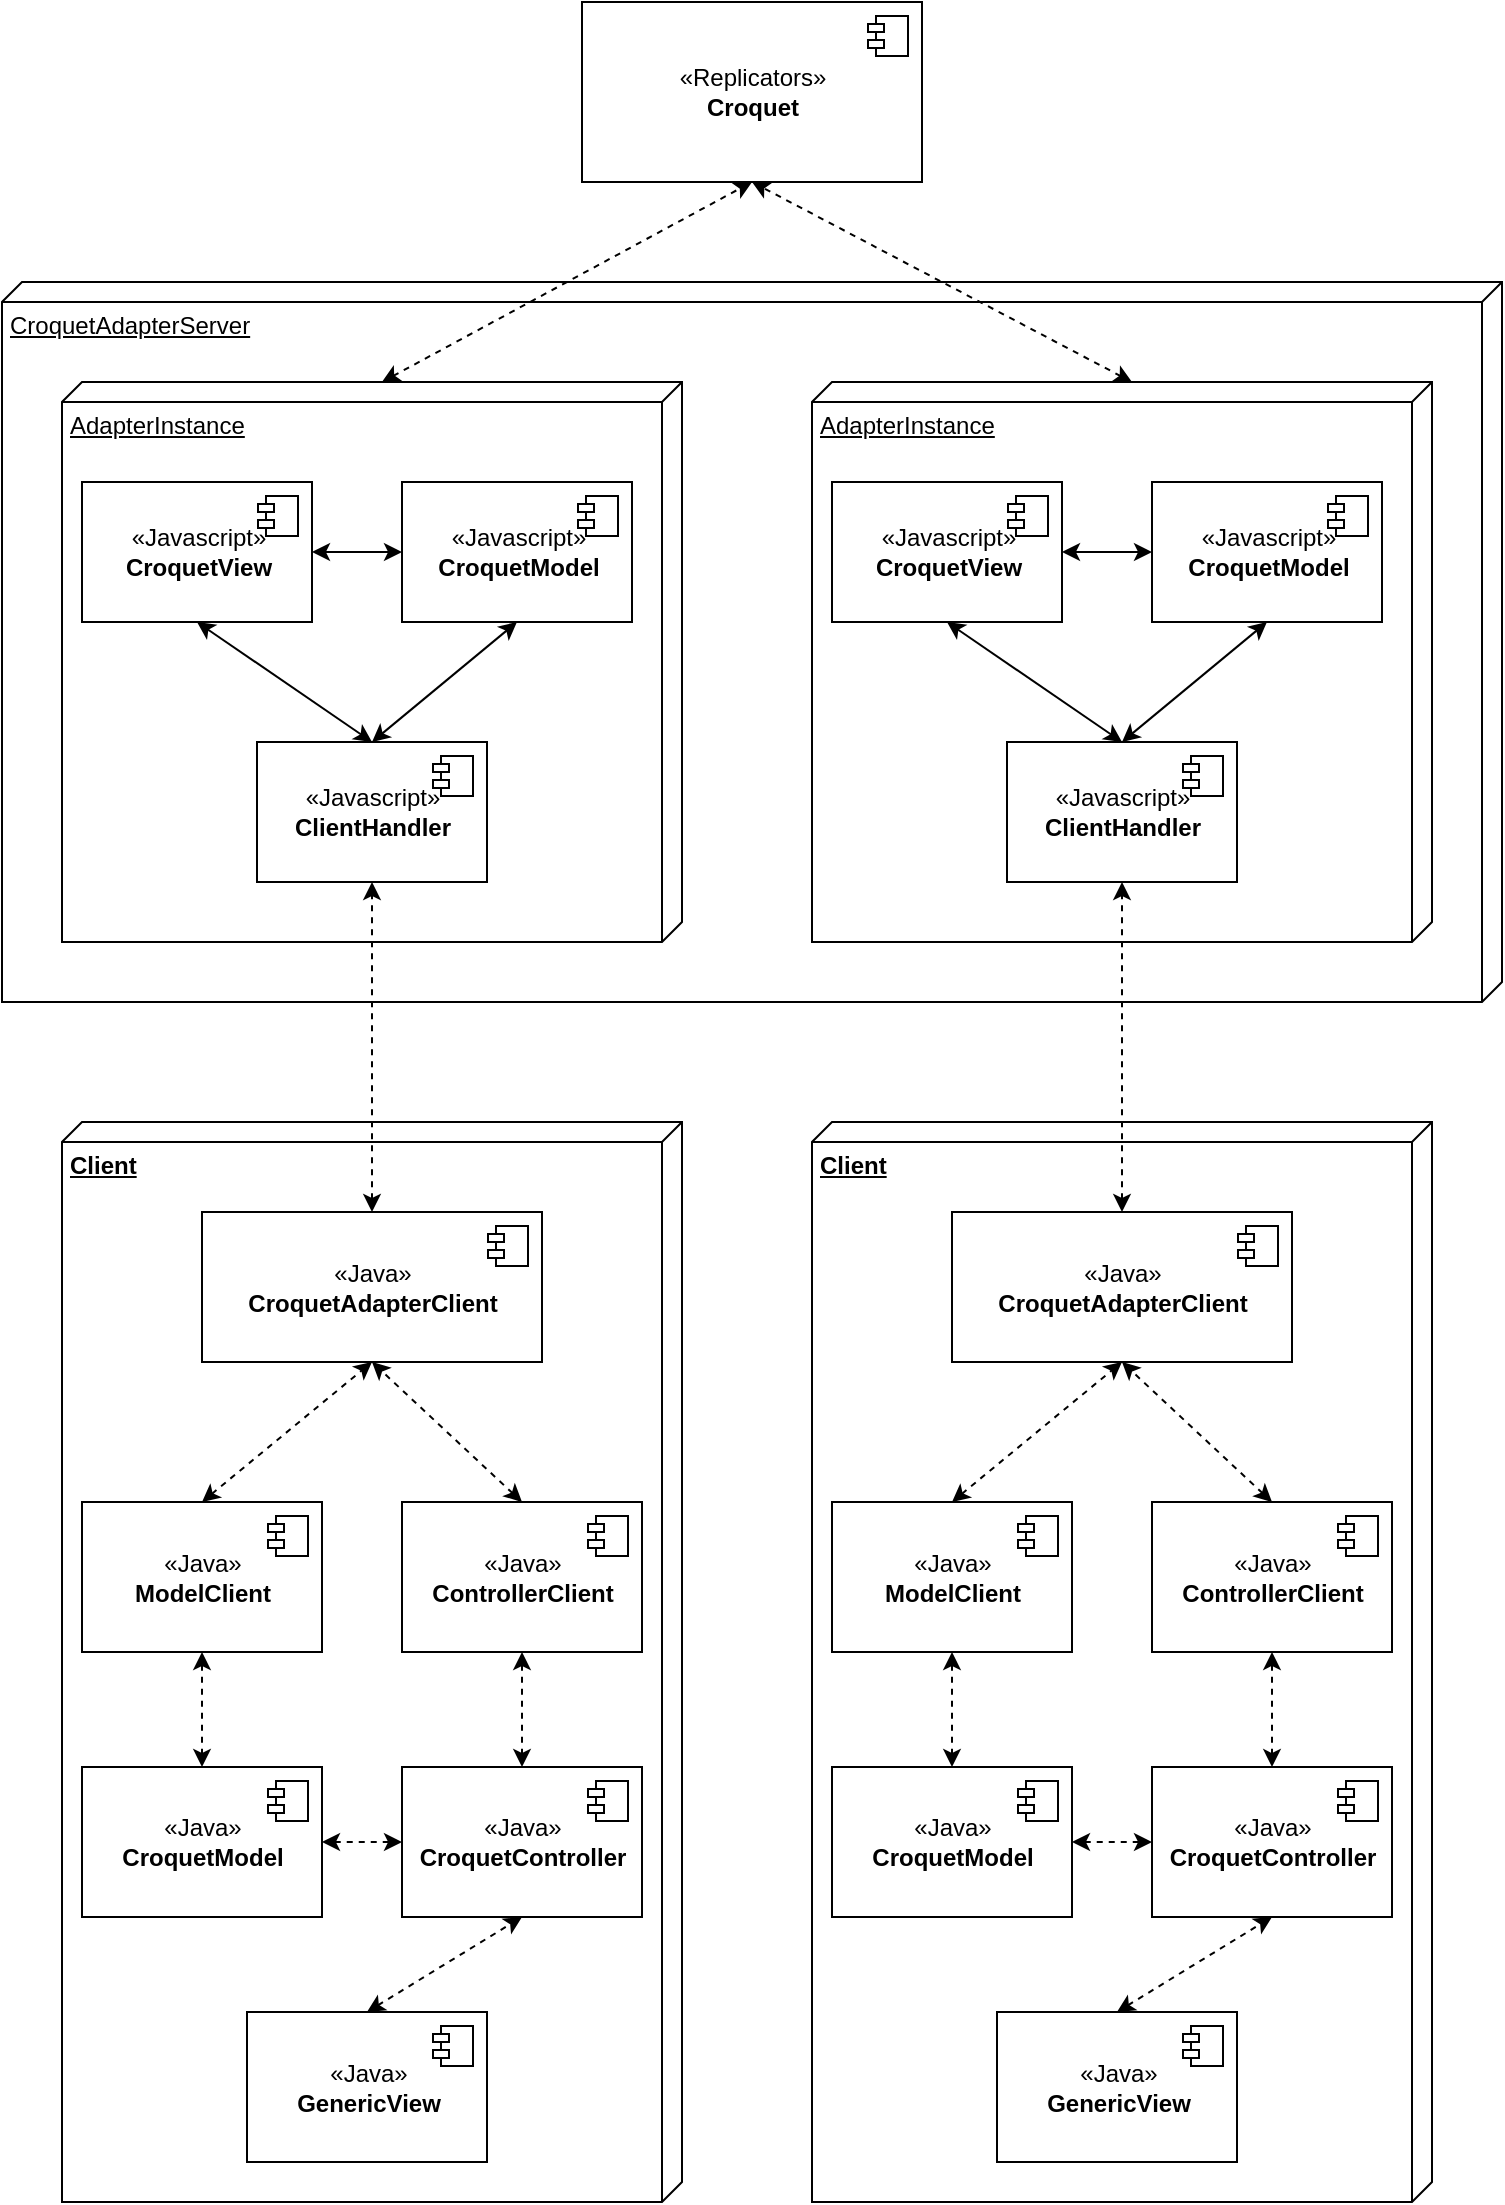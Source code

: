 <mxfile version="20.3.0" type="github" pages="5">
  <diagram id="Znws80n49v_wvFhrRm50" name="General View">
    <mxGraphModel dx="1422" dy="758" grid="1" gridSize="10" guides="1" tooltips="1" connect="1" arrows="1" fold="1" page="1" pageScale="1" pageWidth="827" pageHeight="1169" math="0" shadow="0">
      <root>
        <mxCell id="0" />
        <mxCell id="1" parent="0" />
        <mxCell id="-6zr8g8bWNjjjz_1pWaL-22" value="&lt;b style=&quot;text-align: center;&quot;&gt;Client&lt;/b&gt;" style="verticalAlign=top;align=left;spacingTop=8;spacingLeft=2;spacingRight=12;shape=cube;size=10;direction=south;fontStyle=4;html=1;" parent="1" vertex="1">
          <mxGeometry x="60" y="580" width="310" height="540" as="geometry" />
        </mxCell>
        <mxCell id="-6zr8g8bWNjjjz_1pWaL-5" value="CroquetAdapterServer" style="verticalAlign=top;align=left;spacingTop=8;spacingLeft=2;spacingRight=12;shape=cube;size=10;direction=south;fontStyle=4;html=1;" parent="1" vertex="1">
          <mxGeometry x="30" y="160" width="750" height="360" as="geometry" />
        </mxCell>
        <mxCell id="-6zr8g8bWNjjjz_1pWaL-3" value="«Java»&lt;br&gt;&lt;b&gt;CroquetAdapterClient&lt;/b&gt;" style="html=1;dropTarget=0;" parent="1" vertex="1">
          <mxGeometry x="130" y="625" width="170" height="75" as="geometry" />
        </mxCell>
        <mxCell id="-6zr8g8bWNjjjz_1pWaL-4" value="" style="shape=module;jettyWidth=8;jettyHeight=4;" parent="-6zr8g8bWNjjjz_1pWaL-3" vertex="1">
          <mxGeometry x="1" width="20" height="20" relative="1" as="geometry">
            <mxPoint x="-27" y="7" as="offset" />
          </mxGeometry>
        </mxCell>
        <mxCell id="-6zr8g8bWNjjjz_1pWaL-12" value="«Replicators»&lt;br&gt;&lt;b&gt;Croquet&lt;/b&gt;" style="html=1;dropTarget=0;" parent="1" vertex="1">
          <mxGeometry x="320" y="20" width="170" height="90" as="geometry" />
        </mxCell>
        <mxCell id="-6zr8g8bWNjjjz_1pWaL-13" value="" style="shape=module;jettyWidth=8;jettyHeight=4;" parent="-6zr8g8bWNjjjz_1pWaL-12" vertex="1">
          <mxGeometry x="1" width="20" height="20" relative="1" as="geometry">
            <mxPoint x="-27" y="7" as="offset" />
          </mxGeometry>
        </mxCell>
        <mxCell id="-6zr8g8bWNjjjz_1pWaL-27" value="«Java»&lt;br&gt;&lt;b&gt;CroquetController&lt;/b&gt;" style="html=1;dropTarget=0;" parent="1" vertex="1">
          <mxGeometry x="230" y="902.5" width="120" height="75" as="geometry" />
        </mxCell>
        <mxCell id="-6zr8g8bWNjjjz_1pWaL-28" value="" style="shape=module;jettyWidth=8;jettyHeight=4;" parent="-6zr8g8bWNjjjz_1pWaL-27" vertex="1">
          <mxGeometry x="1" width="20" height="20" relative="1" as="geometry">
            <mxPoint x="-27" y="7" as="offset" />
          </mxGeometry>
        </mxCell>
        <mxCell id="-6zr8g8bWNjjjz_1pWaL-59" value="AdapterInstance" style="verticalAlign=top;align=left;spacingTop=8;spacingLeft=2;spacingRight=12;shape=cube;size=10;direction=south;fontStyle=4;html=1;" parent="1" vertex="1">
          <mxGeometry x="60" y="210" width="310" height="280" as="geometry" />
        </mxCell>
        <mxCell id="-6zr8g8bWNjjjz_1pWaL-65" style="edgeStyle=none;rounded=0;orthogonalLoop=1;jettySize=auto;html=1;exitX=0;exitY=0;exitDx=0;exitDy=150;entryX=0.5;entryY=1;entryDx=0;entryDy=0;startArrow=classic;startFill=1;dashed=1;exitPerimeter=0;" parent="1" source="-6zr8g8bWNjjjz_1pWaL-59" target="-6zr8g8bWNjjjz_1pWaL-12" edge="1">
          <mxGeometry relative="1" as="geometry" />
        </mxCell>
        <mxCell id="-6zr8g8bWNjjjz_1pWaL-60" value="«Javascript»&lt;br&gt;&lt;b&gt;CroquetModel&lt;/b&gt;" style="html=1;dropTarget=0;" parent="1" vertex="1">
          <mxGeometry x="230" y="260" width="115" height="70" as="geometry" />
        </mxCell>
        <mxCell id="-6zr8g8bWNjjjz_1pWaL-61" value="" style="shape=module;jettyWidth=8;jettyHeight=4;" parent="-6zr8g8bWNjjjz_1pWaL-60" vertex="1">
          <mxGeometry x="1" width="20" height="20" relative="1" as="geometry">
            <mxPoint x="-27" y="7" as="offset" />
          </mxGeometry>
        </mxCell>
        <mxCell id="-6zr8g8bWNjjjz_1pWaL-64" style="edgeStyle=none;rounded=0;orthogonalLoop=1;jettySize=auto;html=1;exitX=1;exitY=0.5;exitDx=0;exitDy=0;entryX=0;entryY=0.5;entryDx=0;entryDy=0;startArrow=classic;startFill=1;" parent="1" source="-6zr8g8bWNjjjz_1pWaL-62" target="-6zr8g8bWNjjjz_1pWaL-60" edge="1">
          <mxGeometry relative="1" as="geometry" />
        </mxCell>
        <mxCell id="-6zr8g8bWNjjjz_1pWaL-62" value="«Javascript»&lt;br&gt;&lt;b&gt;CroquetView&lt;/b&gt;" style="html=1;dropTarget=0;" parent="1" vertex="1">
          <mxGeometry x="70" y="260" width="115" height="70" as="geometry" />
        </mxCell>
        <mxCell id="-6zr8g8bWNjjjz_1pWaL-63" value="" style="shape=module;jettyWidth=8;jettyHeight=4;" parent="-6zr8g8bWNjjjz_1pWaL-62" vertex="1">
          <mxGeometry x="1" width="20" height="20" relative="1" as="geometry">
            <mxPoint x="-27" y="7" as="offset" />
          </mxGeometry>
        </mxCell>
        <mxCell id="-6zr8g8bWNjjjz_1pWaL-115" style="edgeStyle=none;rounded=0;orthogonalLoop=1;jettySize=auto;html=1;exitX=0.5;exitY=0;exitDx=0;exitDy=0;entryX=0.5;entryY=1;entryDx=0;entryDy=0;dashed=1;startArrow=classic;startFill=1;" parent="1" source="-6zr8g8bWNjjjz_1pWaL-3" target="-6zr8g8bWNjjjz_1pWaL-66" edge="1">
          <mxGeometry relative="1" as="geometry" />
        </mxCell>
        <mxCell id="-6zr8g8bWNjjjz_1pWaL-68" style="edgeStyle=none;rounded=0;orthogonalLoop=1;jettySize=auto;html=1;exitX=0.5;exitY=0;exitDx=0;exitDy=0;entryX=0.5;entryY=1;entryDx=0;entryDy=0;startArrow=classic;startFill=1;" parent="1" source="-6zr8g8bWNjjjz_1pWaL-66" target="-6zr8g8bWNjjjz_1pWaL-62" edge="1">
          <mxGeometry relative="1" as="geometry" />
        </mxCell>
        <mxCell id="-6zr8g8bWNjjjz_1pWaL-69" style="edgeStyle=none;rounded=0;orthogonalLoop=1;jettySize=auto;html=1;exitX=0.5;exitY=0;exitDx=0;exitDy=0;entryX=0.5;entryY=1;entryDx=0;entryDy=0;startArrow=classic;startFill=1;" parent="1" source="-6zr8g8bWNjjjz_1pWaL-66" target="-6zr8g8bWNjjjz_1pWaL-60" edge="1">
          <mxGeometry relative="1" as="geometry" />
        </mxCell>
        <mxCell id="-6zr8g8bWNjjjz_1pWaL-66" value="«Javascript»&lt;br&gt;&lt;b&gt;ClientHandler&lt;/b&gt;" style="html=1;dropTarget=0;" parent="1" vertex="1">
          <mxGeometry x="157.5" y="390" width="115" height="70" as="geometry" />
        </mxCell>
        <mxCell id="-6zr8g8bWNjjjz_1pWaL-67" value="" style="shape=module;jettyWidth=8;jettyHeight=4;" parent="-6zr8g8bWNjjjz_1pWaL-66" vertex="1">
          <mxGeometry x="1" width="20" height="20" relative="1" as="geometry">
            <mxPoint x="-27" y="7" as="offset" />
          </mxGeometry>
        </mxCell>
        <mxCell id="-6zr8g8bWNjjjz_1pWaL-71" value="AdapterInstance" style="verticalAlign=top;align=left;spacingTop=8;spacingLeft=2;spacingRight=12;shape=cube;size=10;direction=south;fontStyle=4;html=1;" parent="1" vertex="1">
          <mxGeometry x="435" y="210" width="310" height="280" as="geometry" />
        </mxCell>
        <mxCell id="-6zr8g8bWNjjjz_1pWaL-91" style="edgeStyle=none;rounded=0;orthogonalLoop=1;jettySize=auto;html=1;exitX=0;exitY=0;exitDx=0;exitDy=150;entryX=0.5;entryY=1;entryDx=0;entryDy=0;startArrow=classic;startFill=1;dashed=1;exitPerimeter=0;" parent="1" source="-6zr8g8bWNjjjz_1pWaL-71" target="-6zr8g8bWNjjjz_1pWaL-12" edge="1">
          <mxGeometry relative="1" as="geometry" />
        </mxCell>
        <mxCell id="-6zr8g8bWNjjjz_1pWaL-72" value="«Javascript»&lt;br&gt;&lt;b&gt;CroquetModel&lt;/b&gt;" style="html=1;dropTarget=0;" parent="1" vertex="1">
          <mxGeometry x="605" y="260" width="115" height="70" as="geometry" />
        </mxCell>
        <mxCell id="-6zr8g8bWNjjjz_1pWaL-73" value="" style="shape=module;jettyWidth=8;jettyHeight=4;" parent="-6zr8g8bWNjjjz_1pWaL-72" vertex="1">
          <mxGeometry x="1" width="20" height="20" relative="1" as="geometry">
            <mxPoint x="-27" y="7" as="offset" />
          </mxGeometry>
        </mxCell>
        <mxCell id="-6zr8g8bWNjjjz_1pWaL-74" style="edgeStyle=none;rounded=0;orthogonalLoop=1;jettySize=auto;html=1;exitX=1;exitY=0.5;exitDx=0;exitDy=0;entryX=0;entryY=0.5;entryDx=0;entryDy=0;startArrow=classic;startFill=1;" parent="1" source="-6zr8g8bWNjjjz_1pWaL-75" target="-6zr8g8bWNjjjz_1pWaL-72" edge="1">
          <mxGeometry relative="1" as="geometry" />
        </mxCell>
        <mxCell id="-6zr8g8bWNjjjz_1pWaL-75" value="«Javascript»&lt;br&gt;&lt;b&gt;CroquetView&lt;/b&gt;" style="html=1;dropTarget=0;" parent="1" vertex="1">
          <mxGeometry x="445" y="260" width="115" height="70" as="geometry" />
        </mxCell>
        <mxCell id="-6zr8g8bWNjjjz_1pWaL-76" value="" style="shape=module;jettyWidth=8;jettyHeight=4;" parent="-6zr8g8bWNjjjz_1pWaL-75" vertex="1">
          <mxGeometry x="1" width="20" height="20" relative="1" as="geometry">
            <mxPoint x="-27" y="7" as="offset" />
          </mxGeometry>
        </mxCell>
        <mxCell id="-6zr8g8bWNjjjz_1pWaL-77" style="edgeStyle=none;rounded=0;orthogonalLoop=1;jettySize=auto;html=1;exitX=0.5;exitY=0;exitDx=0;exitDy=0;entryX=0.5;entryY=1;entryDx=0;entryDy=0;startArrow=classic;startFill=1;" parent="1" source="-6zr8g8bWNjjjz_1pWaL-79" target="-6zr8g8bWNjjjz_1pWaL-75" edge="1">
          <mxGeometry relative="1" as="geometry" />
        </mxCell>
        <mxCell id="-6zr8g8bWNjjjz_1pWaL-78" style="edgeStyle=none;rounded=0;orthogonalLoop=1;jettySize=auto;html=1;exitX=0.5;exitY=0;exitDx=0;exitDy=0;entryX=0.5;entryY=1;entryDx=0;entryDy=0;startArrow=classic;startFill=1;" parent="1" source="-6zr8g8bWNjjjz_1pWaL-79" target="-6zr8g8bWNjjjz_1pWaL-72" edge="1">
          <mxGeometry relative="1" as="geometry" />
        </mxCell>
        <mxCell id="-6zr8g8bWNjjjz_1pWaL-79" value="«Javascript»&lt;br&gt;&lt;b&gt;ClientHandler&lt;/b&gt;" style="html=1;dropTarget=0;" parent="1" vertex="1">
          <mxGeometry x="532.5" y="390" width="115" height="70" as="geometry" />
        </mxCell>
        <mxCell id="-6zr8g8bWNjjjz_1pWaL-80" value="" style="shape=module;jettyWidth=8;jettyHeight=4;" parent="-6zr8g8bWNjjjz_1pWaL-79" vertex="1">
          <mxGeometry x="1" width="20" height="20" relative="1" as="geometry">
            <mxPoint x="-27" y="7" as="offset" />
          </mxGeometry>
        </mxCell>
        <mxCell id="-6zr8g8bWNjjjz_1pWaL-96" style="edgeStyle=none;rounded=0;orthogonalLoop=1;jettySize=auto;html=1;exitX=1;exitY=0.5;exitDx=0;exitDy=0;entryX=0;entryY=0.5;entryDx=0;entryDy=0;dashed=1;startArrow=classic;startFill=1;" parent="1" source="-6zr8g8bWNjjjz_1pWaL-92" target="-6zr8g8bWNjjjz_1pWaL-27" edge="1">
          <mxGeometry relative="1" as="geometry" />
        </mxCell>
        <mxCell id="-6zr8g8bWNjjjz_1pWaL-92" value="«Java»&lt;br&gt;&lt;b&gt;CroquetModel&lt;/b&gt;" style="html=1;dropTarget=0;" parent="1" vertex="1">
          <mxGeometry x="70" y="902.5" width="120" height="75" as="geometry" />
        </mxCell>
        <mxCell id="-6zr8g8bWNjjjz_1pWaL-93" value="" style="shape=module;jettyWidth=8;jettyHeight=4;" parent="-6zr8g8bWNjjjz_1pWaL-92" vertex="1">
          <mxGeometry x="1" width="20" height="20" relative="1" as="geometry">
            <mxPoint x="-27" y="7" as="offset" />
          </mxGeometry>
        </mxCell>
        <mxCell id="-6zr8g8bWNjjjz_1pWaL-99" style="edgeStyle=none;rounded=0;orthogonalLoop=1;jettySize=auto;html=1;exitX=0.5;exitY=0;exitDx=0;exitDy=0;entryX=0.5;entryY=1;entryDx=0;entryDy=0;dashed=1;startArrow=classic;startFill=1;" parent="1" source="-6zr8g8bWNjjjz_1pWaL-97" target="-6zr8g8bWNjjjz_1pWaL-27" edge="1">
          <mxGeometry relative="1" as="geometry" />
        </mxCell>
        <mxCell id="-6zr8g8bWNjjjz_1pWaL-97" value="«Java»&lt;br&gt;&lt;b&gt;GenericView&lt;/b&gt;" style="html=1;dropTarget=0;" parent="1" vertex="1">
          <mxGeometry x="152.5" y="1025" width="120" height="75" as="geometry" />
        </mxCell>
        <mxCell id="-6zr8g8bWNjjjz_1pWaL-98" value="" style="shape=module;jettyWidth=8;jettyHeight=4;" parent="-6zr8g8bWNjjjz_1pWaL-97" vertex="1">
          <mxGeometry x="1" width="20" height="20" relative="1" as="geometry">
            <mxPoint x="-27" y="7" as="offset" />
          </mxGeometry>
        </mxCell>
        <mxCell id="-6zr8g8bWNjjjz_1pWaL-121" style="edgeStyle=none;rounded=0;orthogonalLoop=1;jettySize=auto;html=1;exitX=0.5;exitY=1;exitDx=0;exitDy=0;entryX=0.5;entryY=0;entryDx=0;entryDy=0;dashed=1;startArrow=classic;startFill=1;" parent="1" source="-6zr8g8bWNjjjz_1pWaL-116" target="-6zr8g8bWNjjjz_1pWaL-92" edge="1">
          <mxGeometry relative="1" as="geometry" />
        </mxCell>
        <mxCell id="-6zr8g8bWNjjjz_1pWaL-122" style="edgeStyle=none;rounded=0;orthogonalLoop=1;jettySize=auto;html=1;exitX=0.5;exitY=0;exitDx=0;exitDy=0;entryX=0.5;entryY=1;entryDx=0;entryDy=0;dashed=1;startArrow=classic;startFill=1;" parent="1" source="-6zr8g8bWNjjjz_1pWaL-116" target="-6zr8g8bWNjjjz_1pWaL-3" edge="1">
          <mxGeometry relative="1" as="geometry" />
        </mxCell>
        <mxCell id="-6zr8g8bWNjjjz_1pWaL-116" value="«Java»&lt;br&gt;&lt;b&gt;ModelClient&lt;/b&gt;" style="html=1;dropTarget=0;" parent="1" vertex="1">
          <mxGeometry x="70" y="770" width="120" height="75" as="geometry" />
        </mxCell>
        <mxCell id="-6zr8g8bWNjjjz_1pWaL-117" value="" style="shape=module;jettyWidth=8;jettyHeight=4;" parent="-6zr8g8bWNjjjz_1pWaL-116" vertex="1">
          <mxGeometry x="1" width="20" height="20" relative="1" as="geometry">
            <mxPoint x="-27" y="7" as="offset" />
          </mxGeometry>
        </mxCell>
        <mxCell id="-6zr8g8bWNjjjz_1pWaL-120" style="edgeStyle=none;rounded=0;orthogonalLoop=1;jettySize=auto;html=1;exitX=0.5;exitY=1;exitDx=0;exitDy=0;entryX=0.5;entryY=0;entryDx=0;entryDy=0;dashed=1;startArrow=classic;startFill=1;" parent="1" source="-6zr8g8bWNjjjz_1pWaL-118" target="-6zr8g8bWNjjjz_1pWaL-27" edge="1">
          <mxGeometry relative="1" as="geometry" />
        </mxCell>
        <mxCell id="-6zr8g8bWNjjjz_1pWaL-123" style="edgeStyle=none;rounded=0;orthogonalLoop=1;jettySize=auto;html=1;exitX=0.5;exitY=0;exitDx=0;exitDy=0;dashed=1;startArrow=classic;startFill=1;entryX=0.5;entryY=1;entryDx=0;entryDy=0;" parent="1" source="-6zr8g8bWNjjjz_1pWaL-118" target="-6zr8g8bWNjjjz_1pWaL-3" edge="1">
          <mxGeometry relative="1" as="geometry">
            <mxPoint x="210" y="700" as="targetPoint" />
          </mxGeometry>
        </mxCell>
        <mxCell id="-6zr8g8bWNjjjz_1pWaL-118" value="«Java»&lt;br&gt;&lt;b&gt;ControllerClient&lt;/b&gt;" style="html=1;dropTarget=0;" parent="1" vertex="1">
          <mxGeometry x="230" y="770" width="120" height="75" as="geometry" />
        </mxCell>
        <mxCell id="-6zr8g8bWNjjjz_1pWaL-119" value="" style="shape=module;jettyWidth=8;jettyHeight=4;" parent="-6zr8g8bWNjjjz_1pWaL-118" vertex="1">
          <mxGeometry x="1" width="20" height="20" relative="1" as="geometry">
            <mxPoint x="-27" y="7" as="offset" />
          </mxGeometry>
        </mxCell>
        <mxCell id="-6zr8g8bWNjjjz_1pWaL-124" value="&lt;b style=&quot;text-align: center;&quot;&gt;Client&lt;/b&gt;" style="verticalAlign=top;align=left;spacingTop=8;spacingLeft=2;spacingRight=12;shape=cube;size=10;direction=south;fontStyle=4;html=1;" parent="1" vertex="1">
          <mxGeometry x="435" y="580" width="310" height="540" as="geometry" />
        </mxCell>
        <mxCell id="-6zr8g8bWNjjjz_1pWaL-143" style="edgeStyle=none;rounded=0;orthogonalLoop=1;jettySize=auto;html=1;exitX=0.5;exitY=0;exitDx=0;exitDy=0;dashed=1;startArrow=classic;startFill=1;" parent="1" source="-6zr8g8bWNjjjz_1pWaL-125" target="-6zr8g8bWNjjjz_1pWaL-79" edge="1">
          <mxGeometry relative="1" as="geometry" />
        </mxCell>
        <mxCell id="-6zr8g8bWNjjjz_1pWaL-125" value="«Java»&lt;br&gt;&lt;b&gt;CroquetAdapterClient&lt;/b&gt;" style="html=1;dropTarget=0;" parent="1" vertex="1">
          <mxGeometry x="505" y="625" width="170" height="75" as="geometry" />
        </mxCell>
        <mxCell id="-6zr8g8bWNjjjz_1pWaL-126" value="" style="shape=module;jettyWidth=8;jettyHeight=4;" parent="-6zr8g8bWNjjjz_1pWaL-125" vertex="1">
          <mxGeometry x="1" width="20" height="20" relative="1" as="geometry">
            <mxPoint x="-27" y="7" as="offset" />
          </mxGeometry>
        </mxCell>
        <mxCell id="-6zr8g8bWNjjjz_1pWaL-127" value="«Java»&lt;br&gt;&lt;b&gt;CroquetController&lt;/b&gt;" style="html=1;dropTarget=0;" parent="1" vertex="1">
          <mxGeometry x="605" y="902.5" width="120" height="75" as="geometry" />
        </mxCell>
        <mxCell id="-6zr8g8bWNjjjz_1pWaL-128" value="" style="shape=module;jettyWidth=8;jettyHeight=4;" parent="-6zr8g8bWNjjjz_1pWaL-127" vertex="1">
          <mxGeometry x="1" width="20" height="20" relative="1" as="geometry">
            <mxPoint x="-27" y="7" as="offset" />
          </mxGeometry>
        </mxCell>
        <mxCell id="-6zr8g8bWNjjjz_1pWaL-129" style="edgeStyle=none;rounded=0;orthogonalLoop=1;jettySize=auto;html=1;exitX=1;exitY=0.5;exitDx=0;exitDy=0;entryX=0;entryY=0.5;entryDx=0;entryDy=0;dashed=1;startArrow=classic;startFill=1;" parent="1" source="-6zr8g8bWNjjjz_1pWaL-130" target="-6zr8g8bWNjjjz_1pWaL-127" edge="1">
          <mxGeometry relative="1" as="geometry" />
        </mxCell>
        <mxCell id="-6zr8g8bWNjjjz_1pWaL-130" value="«Java»&lt;br&gt;&lt;b&gt;CroquetModel&lt;/b&gt;" style="html=1;dropTarget=0;" parent="1" vertex="1">
          <mxGeometry x="445" y="902.5" width="120" height="75" as="geometry" />
        </mxCell>
        <mxCell id="-6zr8g8bWNjjjz_1pWaL-131" value="" style="shape=module;jettyWidth=8;jettyHeight=4;" parent="-6zr8g8bWNjjjz_1pWaL-130" vertex="1">
          <mxGeometry x="1" width="20" height="20" relative="1" as="geometry">
            <mxPoint x="-27" y="7" as="offset" />
          </mxGeometry>
        </mxCell>
        <mxCell id="-6zr8g8bWNjjjz_1pWaL-132" style="edgeStyle=none;rounded=0;orthogonalLoop=1;jettySize=auto;html=1;exitX=0.5;exitY=0;exitDx=0;exitDy=0;entryX=0.5;entryY=1;entryDx=0;entryDy=0;dashed=1;startArrow=classic;startFill=1;" parent="1" source="-6zr8g8bWNjjjz_1pWaL-133" target="-6zr8g8bWNjjjz_1pWaL-127" edge="1">
          <mxGeometry relative="1" as="geometry" />
        </mxCell>
        <mxCell id="-6zr8g8bWNjjjz_1pWaL-133" value="«Java»&lt;br&gt;&lt;b&gt;GenericView&lt;/b&gt;" style="html=1;dropTarget=0;" parent="1" vertex="1">
          <mxGeometry x="527.5" y="1025" width="120" height="75" as="geometry" />
        </mxCell>
        <mxCell id="-6zr8g8bWNjjjz_1pWaL-134" value="" style="shape=module;jettyWidth=8;jettyHeight=4;" parent="-6zr8g8bWNjjjz_1pWaL-133" vertex="1">
          <mxGeometry x="1" width="20" height="20" relative="1" as="geometry">
            <mxPoint x="-27" y="7" as="offset" />
          </mxGeometry>
        </mxCell>
        <mxCell id="-6zr8g8bWNjjjz_1pWaL-135" style="edgeStyle=none;rounded=0;orthogonalLoop=1;jettySize=auto;html=1;exitX=0.5;exitY=1;exitDx=0;exitDy=0;entryX=0.5;entryY=0;entryDx=0;entryDy=0;dashed=1;startArrow=classic;startFill=1;" parent="1" source="-6zr8g8bWNjjjz_1pWaL-137" target="-6zr8g8bWNjjjz_1pWaL-130" edge="1">
          <mxGeometry relative="1" as="geometry" />
        </mxCell>
        <mxCell id="-6zr8g8bWNjjjz_1pWaL-136" style="edgeStyle=none;rounded=0;orthogonalLoop=1;jettySize=auto;html=1;exitX=0.5;exitY=0;exitDx=0;exitDy=0;entryX=0.5;entryY=1;entryDx=0;entryDy=0;dashed=1;startArrow=classic;startFill=1;" parent="1" source="-6zr8g8bWNjjjz_1pWaL-137" target="-6zr8g8bWNjjjz_1pWaL-125" edge="1">
          <mxGeometry relative="1" as="geometry" />
        </mxCell>
        <mxCell id="-6zr8g8bWNjjjz_1pWaL-137" value="«Java»&lt;br&gt;&lt;b&gt;ModelClient&lt;/b&gt;" style="html=1;dropTarget=0;" parent="1" vertex="1">
          <mxGeometry x="445" y="770" width="120" height="75" as="geometry" />
        </mxCell>
        <mxCell id="-6zr8g8bWNjjjz_1pWaL-138" value="" style="shape=module;jettyWidth=8;jettyHeight=4;" parent="-6zr8g8bWNjjjz_1pWaL-137" vertex="1">
          <mxGeometry x="1" width="20" height="20" relative="1" as="geometry">
            <mxPoint x="-27" y="7" as="offset" />
          </mxGeometry>
        </mxCell>
        <mxCell id="-6zr8g8bWNjjjz_1pWaL-139" style="edgeStyle=none;rounded=0;orthogonalLoop=1;jettySize=auto;html=1;exitX=0.5;exitY=1;exitDx=0;exitDy=0;entryX=0.5;entryY=0;entryDx=0;entryDy=0;dashed=1;startArrow=classic;startFill=1;" parent="1" source="-6zr8g8bWNjjjz_1pWaL-141" target="-6zr8g8bWNjjjz_1pWaL-127" edge="1">
          <mxGeometry relative="1" as="geometry" />
        </mxCell>
        <mxCell id="-6zr8g8bWNjjjz_1pWaL-140" style="edgeStyle=none;rounded=0;orthogonalLoop=1;jettySize=auto;html=1;exitX=0.5;exitY=0;exitDx=0;exitDy=0;dashed=1;startArrow=classic;startFill=1;entryX=0.5;entryY=1;entryDx=0;entryDy=0;" parent="1" source="-6zr8g8bWNjjjz_1pWaL-141" target="-6zr8g8bWNjjjz_1pWaL-125" edge="1">
          <mxGeometry relative="1" as="geometry">
            <mxPoint x="585" y="700" as="targetPoint" />
          </mxGeometry>
        </mxCell>
        <mxCell id="-6zr8g8bWNjjjz_1pWaL-141" value="«Java»&lt;br&gt;&lt;b&gt;ControllerClient&lt;/b&gt;" style="html=1;dropTarget=0;" parent="1" vertex="1">
          <mxGeometry x="605" y="770" width="120" height="75" as="geometry" />
        </mxCell>
        <mxCell id="-6zr8g8bWNjjjz_1pWaL-142" value="" style="shape=module;jettyWidth=8;jettyHeight=4;" parent="-6zr8g8bWNjjjz_1pWaL-141" vertex="1">
          <mxGeometry x="1" width="20" height="20" relative="1" as="geometry">
            <mxPoint x="-27" y="7" as="offset" />
          </mxGeometry>
        </mxCell>
      </root>
    </mxGraphModel>
  </diagram>
  <diagram id="nJTIceu6AWVL25Hy4mVp" name="Adapter">
    <mxGraphModel dx="1422" dy="758" grid="1" gridSize="10" guides="1" tooltips="1" connect="1" arrows="1" fold="1" page="1" pageScale="1" pageWidth="827" pageHeight="1169" math="0" shadow="0">
      <root>
        <mxCell id="0" />
        <mxCell id="1" parent="0" />
        <mxCell id="HGR6nx9aTJimXrfs0sII-5" value="«Javascript»&lt;br&gt;&lt;b&gt;CroquetView&lt;/b&gt;" style="html=1;dropTarget=0;" parent="1" vertex="1">
          <mxGeometry x="199" y="850" width="115" height="70" as="geometry" />
        </mxCell>
        <mxCell id="HGR6nx9aTJimXrfs0sII-6" value="" style="shape=module;jettyWidth=8;jettyHeight=4;" parent="HGR6nx9aTJimXrfs0sII-5" vertex="1">
          <mxGeometry x="1" width="20" height="20" relative="1" as="geometry">
            <mxPoint x="-27" y="7" as="offset" />
          </mxGeometry>
        </mxCell>
        <mxCell id="HGR6nx9aTJimXrfs0sII-9" value="«Javascript»&lt;br&gt;&lt;b&gt;ClientHandler&lt;/b&gt;" style="html=1;dropTarget=0;" parent="1" vertex="1">
          <mxGeometry x="69" y="850" width="115" height="70" as="geometry" />
        </mxCell>
        <mxCell id="HGR6nx9aTJimXrfs0sII-10" value="" style="shape=module;jettyWidth=8;jettyHeight=4;" parent="HGR6nx9aTJimXrfs0sII-9" vertex="1">
          <mxGeometry x="1" width="20" height="20" relative="1" as="geometry">
            <mxPoint x="-27" y="7" as="offset" />
          </mxGeometry>
        </mxCell>
        <mxCell id="z4KHP9NfW3jnQwNjnZzB-6" style="edgeStyle=orthogonalEdgeStyle;rounded=0;orthogonalLoop=1;jettySize=auto;html=1;exitX=0.5;exitY=0;exitDx=0;exitDy=0;entryX=0.5;entryY=1;entryDx=0;entryDy=0;startArrow=none;startFill=0;endArrow=none;endFill=0;" parent="1" source="HGR6nx9aTJimXrfs0sII-11" target="z4KHP9NfW3jnQwNjnZzB-5" edge="1">
          <mxGeometry relative="1" as="geometry" />
        </mxCell>
        <mxCell id="z4KHP9NfW3jnQwNjnZzB-7" style="edgeStyle=orthogonalEdgeStyle;rounded=0;orthogonalLoop=1;jettySize=auto;html=1;exitX=0.5;exitY=0;exitDx=0;exitDy=0;entryX=0.559;entryY=0.989;entryDx=0;entryDy=0;entryPerimeter=0;startArrow=none;startFill=0;endArrow=none;endFill=0;" parent="1" source="HGR6nx9aTJimXrfs0sII-11" target="z4KHP9NfW3jnQwNjnZzB-1" edge="1">
          <mxGeometry relative="1" as="geometry" />
        </mxCell>
        <mxCell id="z4KHP9NfW3jnQwNjnZzB-8" style="edgeStyle=orthogonalEdgeStyle;rounded=0;orthogonalLoop=1;jettySize=auto;html=1;exitX=0.5;exitY=0;exitDx=0;exitDy=0;entryX=0.5;entryY=1;entryDx=0;entryDy=0;startArrow=diamond;startFill=1;endArrow=none;endFill=0;endSize=13;startSize=15;" parent="1" source="HGR6nx9aTJimXrfs0sII-11" target="z4KHP9NfW3jnQwNjnZzB-2" edge="1">
          <mxGeometry relative="1" as="geometry" />
        </mxCell>
        <mxCell id="z4KHP9NfW3jnQwNjnZzB-9" style="edgeStyle=orthogonalEdgeStyle;rounded=0;orthogonalLoop=1;jettySize=auto;html=1;exitX=0.5;exitY=0;exitDx=0;exitDy=0;entryX=0.5;entryY=1;entryDx=0;entryDy=0;startArrow=none;startFill=0;endArrow=none;endFill=0;" parent="1" source="HGR6nx9aTJimXrfs0sII-11" target="z4KHP9NfW3jnQwNjnZzB-3" edge="1">
          <mxGeometry relative="1" as="geometry" />
        </mxCell>
        <mxCell id="z4KHP9NfW3jnQwNjnZzB-10" style="edgeStyle=orthogonalEdgeStyle;rounded=0;orthogonalLoop=1;jettySize=auto;html=1;exitX=0.5;exitY=0;exitDx=0;exitDy=0;entryX=0.5;entryY=1;entryDx=0;entryDy=0;startArrow=none;startFill=0;endArrow=none;endFill=0;" parent="1" source="HGR6nx9aTJimXrfs0sII-11" target="z4KHP9NfW3jnQwNjnZzB-4" edge="1">
          <mxGeometry relative="1" as="geometry" />
        </mxCell>
        <mxCell id="HGR6nx9aTJimXrfs0sII-11" value="&lt;p style=&quot;margin:0px;margin-top:4px;text-align:center;&quot;&gt;&lt;i&gt;&amp;lt;&amp;lt;Interface&amp;gt;&amp;gt;&lt;/i&gt;&lt;br&gt;&lt;b&gt;DynamicModel&lt;/b&gt;&lt;/p&gt;&lt;hr size=&quot;1&quot;&gt;&lt;p style=&quot;margin:0px;margin-left:4px;&quot;&gt;&lt;br&gt;&lt;/p&gt;" style="verticalAlign=top;align=left;overflow=fill;fontSize=12;fontFamily=Helvetica;html=1;" parent="1" vertex="1">
          <mxGeometry x="454.5" y="490" width="190" height="100" as="geometry" />
        </mxCell>
        <mxCell id="HGR6nx9aTJimXrfs0sII-14" value="&lt;p style=&quot;margin:0px;margin-top:4px;text-align:center;&quot;&gt;&lt;i&gt;&amp;lt;&amp;lt;Interface&amp;gt;&amp;gt;&lt;/i&gt;&lt;br&gt;&lt;b&gt;DynamicView&lt;/b&gt;&lt;/p&gt;&lt;hr size=&quot;1&quot;&gt;&lt;p style=&quot;margin:0px;margin-left:4px;&quot;&gt;&lt;span style=&quot;background-color: initial;&quot;&gt;+ subscriptions: List&amp;lt;Subscriptions&amp;gt;&lt;/span&gt;&lt;br&gt;&lt;/p&gt;&lt;p style=&quot;margin:0px;margin-left:4px;&quot;&gt;+ futures: [&lt;/p&gt;&lt;p style=&quot;margin:0px;margin-left:4px;&quot;&gt;+ futureLoops: []&lt;/p&gt;&lt;hr size=&quot;1&quot;&gt;&lt;p style=&quot;margin:0px;margin-left:4px;&quot;&gt;&lt;br&gt;&lt;/p&gt;" style="verticalAlign=top;align=left;overflow=fill;fontSize=12;fontFamily=Helvetica;html=1;" parent="1" vertex="1">
          <mxGeometry x="20" y="630" width="206.5" height="200" as="geometry" />
        </mxCell>
        <mxCell id="HGR6nx9aTJimXrfs0sII-15" value="&lt;p style=&quot;margin:0px;margin-top:4px;text-align:center;&quot;&gt;&lt;i&gt;&amp;lt;&amp;lt;Interface&amp;gt;&amp;gt;&lt;/i&gt;&lt;br&gt;&lt;b&gt;Future&lt;/b&gt;&lt;/p&gt;&lt;hr size=&quot;1&quot;&gt;&lt;p style=&quot;margin:0px;margin-left:4px;&quot;&gt;&lt;span style=&quot;background-color: initial;&quot;&gt;+ id: String&lt;br&gt;&lt;/span&gt;&lt;/p&gt;&lt;p style=&quot;margin:0px;margin-left:4px;&quot;&gt;&lt;span style=&quot;background-color: initial;&quot;&gt;+ time: Int&lt;/span&gt;&lt;/p&gt;&lt;p style=&quot;margin:0px;margin-left:4px;&quot;&gt;&lt;span style=&quot;background-color: initial;&quot;&gt;+ handler: Callback&lt;/span&gt;&lt;/p&gt;&lt;hr size=&quot;1&quot;&gt;&lt;p style=&quot;margin:0px;margin-left:4px;&quot;&gt;&lt;br&gt;&lt;/p&gt;" style="verticalAlign=top;align=left;overflow=fill;fontSize=12;fontFamily=Helvetica;html=1;" parent="1" vertex="1">
          <mxGeometry x="1391" y="50" width="145" height="90" as="geometry" />
        </mxCell>
        <mxCell id="HGR6nx9aTJimXrfs0sII-16" value="&lt;p style=&quot;margin:0px;margin-top:4px;text-align:center;&quot;&gt;&lt;i&gt;&amp;lt;&amp;lt;Interface&amp;gt;&amp;gt;&lt;/i&gt;&lt;br&gt;&lt;b&gt;Subscription&lt;/b&gt;&lt;/p&gt;&lt;hr size=&quot;1&quot;&gt;&lt;p style=&quot;margin:0px;margin-left:4px;&quot;&gt;&lt;span style=&quot;background-color: initial;&quot;&gt;+ scope: String&lt;br&gt;&lt;/span&gt;&lt;/p&gt;&lt;p style=&quot;margin:0px;margin-left:4px;&quot;&gt;&lt;span style=&quot;background-color: initial;&quot;&gt;+ event: String&lt;br&gt;&lt;/span&gt;&lt;/p&gt;&lt;hr size=&quot;1&quot;&gt;&lt;p style=&quot;margin:0px;margin-left:4px;&quot;&gt;&lt;br&gt;&lt;/p&gt;" style="verticalAlign=top;align=left;overflow=fill;fontSize=12;fontFamily=Helvetica;html=1;" parent="1" vertex="1">
          <mxGeometry x="1216" y="50" width="145" height="80" as="geometry" />
        </mxCell>
        <mxCell id="HGR6nx9aTJimXrfs0sII-17" value="&lt;p style=&quot;margin:0px;margin-top:4px;text-align:center;&quot;&gt;&lt;i&gt;&amp;lt;&amp;lt;Interface&amp;gt;&amp;gt;&lt;/i&gt;&lt;br&gt;&lt;b&gt;FutureTick&lt;/b&gt;&lt;/p&gt;&lt;hr size=&quot;1&quot;&gt;&lt;p style=&quot;margin:0px;margin-left:4px;&quot;&gt;&lt;span style=&quot;background-color: initial;&quot;&gt;+ futureId: String&lt;br&gt;&lt;/span&gt;&lt;/p&gt;&lt;hr size=&quot;1&quot;&gt;&lt;p style=&quot;margin:0px;margin-left:4px;&quot;&gt;&lt;br&gt;&lt;/p&gt;" style="verticalAlign=top;align=left;overflow=fill;fontSize=12;fontFamily=Helvetica;html=1;" parent="1" vertex="1">
          <mxGeometry x="1566" y="65" width="110" height="60" as="geometry" />
        </mxCell>
        <mxCell id="HGR6nx9aTJimXrfs0sII-19" value="&lt;p style=&quot;margin:0px;margin-top:4px;text-align:center;&quot;&gt;&lt;i&gt;&amp;lt;&amp;lt;Interface&amp;gt;&amp;gt;&lt;/i&gt;&lt;br&gt;&lt;b&gt;Event&lt;/b&gt;&lt;/p&gt;&lt;hr size=&quot;1&quot;&gt;&lt;p style=&quot;margin:0px;margin-left:4px;&quot;&gt;&lt;span style=&quot;background-color: initial;&quot;&gt;+ scope: String&lt;br&gt;&lt;/span&gt;&lt;/p&gt;&lt;p style=&quot;margin:0px;margin-left:4px;&quot;&gt;&lt;span style=&quot;background-color: initial;&quot;&gt;+ event: String&lt;/span&gt;&lt;/p&gt;&lt;p style=&quot;margin:0px;margin-left:4px;&quot;&gt;&lt;span style=&quot;background-color: initial;&quot;&gt;+ data: Any&lt;/span&gt;&lt;/p&gt;&lt;hr size=&quot;1&quot;&gt;&lt;p style=&quot;margin:0px;margin-left:4px;&quot;&gt;&lt;br&gt;&lt;/p&gt;" style="verticalAlign=top;align=left;overflow=fill;fontSize=12;fontFamily=Helvetica;html=1;" parent="1" vertex="1">
          <mxGeometry x="1040" y="50" width="145" height="90" as="geometry" />
        </mxCell>
        <mxCell id="z4KHP9NfW3jnQwNjnZzB-1" value="&lt;p style=&quot;margin:0px;margin-top:4px;text-align:center;&quot;&gt;&lt;i&gt;&amp;lt;&amp;lt;Model&amp;gt;&amp;gt;&lt;/i&gt;&lt;br&gt;&lt;b&gt;DataManager&lt;/b&gt;&lt;/p&gt;&lt;hr size=&quot;1&quot;&gt;&lt;p style=&quot;margin:0px;margin-left:4px;&quot;&gt;&lt;br&gt;&lt;/p&gt;&lt;hr size=&quot;1&quot;&gt;&lt;p style=&quot;margin:0px;margin-left:4px;&quot;&gt;&lt;br&gt;&lt;/p&gt;" style="verticalAlign=top;align=left;overflow=fill;fontSize=12;fontFamily=Helvetica;html=1;" parent="1" vertex="1">
          <mxGeometry x="314" y="270" width="145" height="90" as="geometry" />
        </mxCell>
        <mxCell id="z4KHP9NfW3jnQwNjnZzB-2" value="&lt;p style=&quot;margin:0px;margin-top:4px;text-align:center;&quot;&gt;&lt;i&gt;&amp;lt;&amp;lt;Model&amp;gt;&amp;gt;&lt;/i&gt;&lt;br&gt;&lt;b&gt;SnapshotManager&lt;/b&gt;&lt;/p&gt;&lt;hr size=&quot;1&quot;&gt;&lt;p style=&quot;margin:0px;margin-left:4px;&quot;&gt;&lt;br&gt;&lt;/p&gt;&lt;hr size=&quot;1&quot;&gt;&lt;p style=&quot;margin:0px;margin-left:4px;&quot;&gt;&lt;br&gt;&lt;/p&gt;" style="verticalAlign=top;align=left;overflow=fill;fontSize=12;fontFamily=Helvetica;html=1;" parent="1" vertex="1">
          <mxGeometry x="477" y="270" width="145" height="90" as="geometry" />
        </mxCell>
        <mxCell id="z4KHP9NfW3jnQwNjnZzB-12" style="edgeStyle=orthogonalEdgeStyle;rounded=0;orthogonalLoop=1;jettySize=auto;html=1;exitX=0.5;exitY=0;exitDx=0;exitDy=0;entryX=0.5;entryY=1;entryDx=0;entryDy=0;startArrow=none;startFill=0;endArrow=none;endFill=0;startSize=15;endSize=13;" parent="1" source="z4KHP9NfW3jnQwNjnZzB-3" target="z4KHP9NfW3jnQwNjnZzB-11" edge="1">
          <mxGeometry relative="1" as="geometry" />
        </mxCell>
        <mxCell id="z4KHP9NfW3jnQwNjnZzB-3" value="&lt;p style=&quot;margin:0px;margin-top:4px;text-align:center;&quot;&gt;&lt;i&gt;&amp;lt;&amp;lt;Model&amp;gt;&amp;gt;&lt;/i&gt;&lt;br&gt;&lt;b&gt;FutureManager&lt;/b&gt;&lt;/p&gt;&lt;hr size=&quot;1&quot;&gt;&lt;p style=&quot;margin:0px;margin-left:4px;&quot;&gt;&lt;br&gt;&lt;/p&gt;&lt;hr size=&quot;1&quot;&gt;&lt;p style=&quot;margin:0px;margin-left:4px;&quot;&gt;&lt;br&gt;&lt;/p&gt;" style="verticalAlign=top;align=left;overflow=fill;fontSize=12;fontFamily=Helvetica;html=1;" parent="1" vertex="1">
          <mxGeometry x="640" y="270" width="145" height="90" as="geometry" />
        </mxCell>
        <mxCell id="z4KHP9NfW3jnQwNjnZzB-13" style="edgeStyle=orthogonalEdgeStyle;rounded=0;orthogonalLoop=1;jettySize=auto;html=1;exitX=0.5;exitY=0;exitDx=0;exitDy=0;startArrow=none;startFill=0;endArrow=none;endFill=0;startSize=15;endSize=13;" parent="1" source="z4KHP9NfW3jnQwNjnZzB-4" target="z4KHP9NfW3jnQwNjnZzB-11" edge="1">
          <mxGeometry relative="1" as="geometry" />
        </mxCell>
        <mxCell id="z4KHP9NfW3jnQwNjnZzB-4" value="&lt;p style=&quot;margin:0px;margin-top:4px;text-align:center;&quot;&gt;&lt;i&gt;&amp;lt;&amp;lt;Model&amp;gt;&amp;gt;&lt;/i&gt;&lt;br&gt;&lt;b&gt;SubscriptionManager&lt;/b&gt;&lt;/p&gt;&lt;hr size=&quot;1&quot;&gt;&lt;p style=&quot;margin:0px;margin-left:4px;&quot;&gt;&lt;br&gt;&lt;/p&gt;&lt;hr size=&quot;1&quot;&gt;&lt;p style=&quot;margin:0px;margin-left:4px;&quot;&gt;&lt;br&gt;&lt;/p&gt;" style="verticalAlign=top;align=left;overflow=fill;fontSize=12;fontFamily=Helvetica;html=1;" parent="1" vertex="1">
          <mxGeometry x="800" y="270" width="145" height="90" as="geometry" />
        </mxCell>
        <mxCell id="z4KHP9NfW3jnQwNjnZzB-5" value="&lt;p style=&quot;margin:0px;margin-top:4px;text-align:center;&quot;&gt;&lt;i&gt;&amp;lt;&amp;lt;Model&amp;gt;&amp;gt;&lt;/i&gt;&lt;br&gt;&lt;b&gt;Loading Manager&lt;/b&gt;&lt;/p&gt;&lt;hr size=&quot;1&quot;&gt;&lt;p style=&quot;margin:0px;margin-left:4px;&quot;&gt;&lt;br&gt;&lt;/p&gt;&lt;hr size=&quot;1&quot;&gt;&lt;p style=&quot;margin:0px;margin-left:4px;&quot;&gt;&lt;br&gt;&lt;/p&gt;" style="verticalAlign=top;align=left;overflow=fill;fontSize=12;fontFamily=Helvetica;html=1;" parent="1" vertex="1">
          <mxGeometry x="150" y="270" width="145" height="90" as="geometry" />
        </mxCell>
        <mxCell id="z4KHP9NfW3jnQwNjnZzB-11" value="&lt;p style=&quot;margin:0px;margin-top:4px;text-align:center;&quot;&gt;&lt;i&gt;&amp;lt;&amp;lt;Model&amp;gt;&amp;gt;&lt;/i&gt;&lt;br&gt;&lt;b&gt;RunTimeManager&lt;/b&gt;&lt;/p&gt;&lt;hr size=&quot;1&quot;&gt;&lt;p style=&quot;margin:0px;margin-left:4px;&quot;&gt;&lt;br&gt;&lt;/p&gt;&lt;hr size=&quot;1&quot;&gt;&lt;p style=&quot;margin:0px;margin-left:4px;&quot;&gt;&lt;br&gt;&lt;/p&gt;" style="verticalAlign=top;align=left;overflow=fill;fontSize=12;fontFamily=Helvetica;html=1;" parent="1" vertex="1">
          <mxGeometry x="720" y="120" width="145" height="90" as="geometry" />
        </mxCell>
      </root>
    </mxGraphModel>
  </diagram>
  <diagram id="3DPHAATxGLd3HZroyu5x" name="Proxy">
    <mxGraphModel dx="981" dy="523" grid="1" gridSize="10" guides="1" tooltips="1" connect="1" arrows="1" fold="1" page="1" pageScale="1" pageWidth="827" pageHeight="1169" math="0" shadow="0">
      <root>
        <mxCell id="0" />
        <mxCell id="1" parent="0" />
        <mxCell id="puDf70v0f_aZxbCuji06-1" value="Client" style="shape=module;align=left;spacingLeft=20;align=center;verticalAlign=top;" parent="1" vertex="1">
          <mxGeometry x="97" y="960" width="181" height="190" as="geometry" />
        </mxCell>
        <mxCell id="puDf70v0f_aZxbCuji06-2" value="&lt;p style=&quot;margin:0px;margin-top:4px;text-align:center;&quot;&gt;&lt;i&gt;&amp;lt;&amp;lt;&lt;/i&gt;&lt;i&gt;Language&lt;/i&gt;&lt;i&gt;&amp;gt;&amp;gt;&lt;/i&gt;&lt;br&gt;&lt;b&gt;CroquetClient&lt;/b&gt;&lt;/p&gt;&lt;hr size=&quot;1&quot;&gt;&lt;p style=&quot;margin:0px;margin-left:4px;&quot;&gt;&lt;br&gt;&lt;/p&gt;&lt;hr size=&quot;1&quot;&gt;&lt;p style=&quot;margin:0px;margin-left:4px;&quot;&gt;&lt;br&gt;&lt;/p&gt;" style="verticalAlign=top;align=left;overflow=fill;fontSize=12;fontFamily=Helvetica;html=1;" parent="1" vertex="1">
          <mxGeometry x="127" y="1010" width="125" height="40" as="geometry" />
        </mxCell>
        <mxCell id="puDf70v0f_aZxbCuji06-3" value="use" style="edgeStyle=none;rounded=0;orthogonalLoop=1;jettySize=auto;html=1;exitX=0.5;exitY=0;exitDx=0;exitDy=0;entryX=0.5;entryY=1;entryDx=0;entryDy=0;startArrow=none;startFill=0;endArrow=none;endFill=0;startSize=15;endSize=13;" parent="1" source="puDf70v0f_aZxbCuji06-4" target="puDf70v0f_aZxbCuji06-2" edge="1">
          <mxGeometry relative="1" as="geometry" />
        </mxCell>
        <mxCell id="puDf70v0f_aZxbCuji06-4" value="&lt;p style=&quot;margin:0px;margin-top:4px;text-align:center;&quot;&gt;&lt;i&gt;&amp;lt;&amp;lt;&lt;/i&gt;&lt;i&gt;Language&lt;/i&gt;&lt;i&gt;&amp;gt;&amp;gt;&lt;/i&gt;&lt;br&gt;&lt;b&gt;ViewModel&lt;/b&gt;&lt;/p&gt;&lt;hr size=&quot;1&quot;&gt;&lt;p style=&quot;margin:0px;margin-left:4px;&quot;&gt;&lt;br&gt;&lt;/p&gt;&lt;hr size=&quot;1&quot;&gt;&lt;p style=&quot;margin:0px;margin-left:4px;&quot;&gt;&lt;br&gt;&lt;/p&gt;" style="verticalAlign=top;align=left;overflow=fill;fontSize=12;fontFamily=Helvetica;html=1;" parent="1" vertex="1">
          <mxGeometry x="127" y="1090" width="125" height="40" as="geometry" />
        </mxCell>
        <mxCell id="puDf70v0f_aZxbCuji06-11" style="edgeStyle=none;rounded=0;orthogonalLoop=1;jettySize=auto;html=1;exitX=0.5;exitY=1;exitDx=0;exitDy=0;entryX=0.5;entryY=0;entryDx=0;entryDy=0;dashed=1;startArrow=none;startFill=0;endArrow=none;endFill=0;startSize=15;endSize=13;" parent="1" source="puDf70v0f_aZxbCuji06-5" target="puDf70v0f_aZxbCuji06-1" edge="1">
          <mxGeometry relative="1" as="geometry" />
        </mxCell>
        <mxCell id="puDf70v0f_aZxbCuji06-5" value="Model" style="shape=module;align=left;spacingLeft=20;align=center;verticalAlign=top;dashed=1;" parent="1" vertex="1">
          <mxGeometry x="363.5" y="850" width="100" height="50" as="geometry" />
        </mxCell>
        <mxCell id="puDf70v0f_aZxbCuji06-16" style="edgeStyle=none;rounded=0;orthogonalLoop=1;jettySize=auto;html=1;exitX=0.5;exitY=0;exitDx=0;exitDy=0;entryX=0.5;entryY=1;entryDx=0;entryDy=0;dashed=1;startArrow=none;startFill=0;endArrow=none;endFill=0;startSize=15;endSize=13;" parent="1" source="puDf70v0f_aZxbCuji06-12" target="puDf70v0f_aZxbCuji06-5" edge="1">
          <mxGeometry relative="1" as="geometry" />
        </mxCell>
        <mxCell id="puDf70v0f_aZxbCuji06-12" value="Client" style="shape=module;align=left;spacingLeft=20;align=center;verticalAlign=top;" parent="1" vertex="1">
          <mxGeometry x="323" y="960" width="181" height="190" as="geometry" />
        </mxCell>
        <mxCell id="puDf70v0f_aZxbCuji06-13" value="&lt;p style=&quot;margin:0px;margin-top:4px;text-align:center;&quot;&gt;&lt;i&gt;&amp;lt;&amp;lt;&lt;/i&gt;&lt;i&gt;Language&lt;/i&gt;&lt;i&gt;&amp;gt;&amp;gt;&lt;/i&gt;&lt;br&gt;&lt;b&gt;CroquetClient&lt;/b&gt;&lt;/p&gt;&lt;hr size=&quot;1&quot;&gt;&lt;p style=&quot;margin:0px;margin-left:4px;&quot;&gt;&lt;br&gt;&lt;/p&gt;&lt;hr size=&quot;1&quot;&gt;&lt;p style=&quot;margin:0px;margin-left:4px;&quot;&gt;&lt;br&gt;&lt;/p&gt;" style="verticalAlign=top;align=left;overflow=fill;fontSize=12;fontFamily=Helvetica;html=1;" parent="1" vertex="1">
          <mxGeometry x="359.5" y="1010" width="125" height="40" as="geometry" />
        </mxCell>
        <mxCell id="puDf70v0f_aZxbCuji06-14" value="use" style="edgeStyle=none;rounded=0;orthogonalLoop=1;jettySize=auto;html=1;exitX=0.5;exitY=0;exitDx=0;exitDy=0;entryX=0.5;entryY=1;entryDx=0;entryDy=0;startArrow=none;startFill=0;endArrow=none;endFill=0;startSize=15;endSize=13;" parent="1" source="puDf70v0f_aZxbCuji06-15" target="puDf70v0f_aZxbCuji06-13" edge="1">
          <mxGeometry relative="1" as="geometry" />
        </mxCell>
        <mxCell id="puDf70v0f_aZxbCuji06-15" value="&lt;p style=&quot;margin:0px;margin-top:4px;text-align:center;&quot;&gt;&lt;i&gt;&amp;lt;&amp;lt;&lt;/i&gt;&lt;i&gt;Language&lt;/i&gt;&lt;i&gt;&amp;gt;&amp;gt;&lt;/i&gt;&lt;br&gt;&lt;b&gt;ViewModel&lt;/b&gt;&lt;/p&gt;&lt;hr size=&quot;1&quot;&gt;&lt;p style=&quot;margin:0px;margin-left:4px;&quot;&gt;&lt;br&gt;&lt;/p&gt;&lt;hr size=&quot;1&quot;&gt;&lt;p style=&quot;margin:0px;margin-left:4px;&quot;&gt;&lt;br&gt;&lt;/p&gt;" style="verticalAlign=top;align=left;overflow=fill;fontSize=12;fontFamily=Helvetica;html=1;" parent="1" vertex="1">
          <mxGeometry x="359.5" y="1090" width="125" height="40" as="geometry" />
        </mxCell>
        <mxCell id="puDf70v0f_aZxbCuji06-21" style="edgeStyle=none;rounded=0;orthogonalLoop=1;jettySize=auto;html=1;exitX=0.5;exitY=0;exitDx=0;exitDy=0;entryX=0.5;entryY=1;entryDx=0;entryDy=0;dashed=1;startArrow=none;startFill=0;endArrow=none;endFill=0;startSize=15;endSize=13;" parent="1" source="puDf70v0f_aZxbCuji06-17" target="puDf70v0f_aZxbCuji06-5" edge="1">
          <mxGeometry relative="1" as="geometry" />
        </mxCell>
        <mxCell id="puDf70v0f_aZxbCuji06-17" value="Client" style="shape=module;align=left;spacingLeft=20;align=center;verticalAlign=top;" parent="1" vertex="1">
          <mxGeometry x="550" y="960" width="181" height="190" as="geometry" />
        </mxCell>
        <mxCell id="puDf70v0f_aZxbCuji06-18" value="&lt;p style=&quot;margin:0px;margin-top:4px;text-align:center;&quot;&gt;&lt;i&gt;&amp;lt;&amp;lt;&lt;/i&gt;&lt;i&gt;Language&lt;/i&gt;&lt;i&gt;&amp;gt;&amp;gt;&lt;/i&gt;&lt;br&gt;&lt;b&gt;CroquetClient&lt;/b&gt;&lt;/p&gt;&lt;hr size=&quot;1&quot;&gt;&lt;p style=&quot;margin:0px;margin-left:4px;&quot;&gt;&lt;br&gt;&lt;/p&gt;&lt;hr size=&quot;1&quot;&gt;&lt;p style=&quot;margin:0px;margin-left:4px;&quot;&gt;&lt;br&gt;&lt;/p&gt;" style="verticalAlign=top;align=left;overflow=fill;fontSize=12;fontFamily=Helvetica;html=1;" parent="1" vertex="1">
          <mxGeometry x="578" y="1010" width="125" height="40" as="geometry" />
        </mxCell>
        <mxCell id="puDf70v0f_aZxbCuji06-19" value="use" style="edgeStyle=none;rounded=0;orthogonalLoop=1;jettySize=auto;html=1;exitX=0.5;exitY=0;exitDx=0;exitDy=0;entryX=0.5;entryY=1;entryDx=0;entryDy=0;startArrow=none;startFill=0;endArrow=none;endFill=0;startSize=15;endSize=13;" parent="1" source="puDf70v0f_aZxbCuji06-20" target="puDf70v0f_aZxbCuji06-18" edge="1">
          <mxGeometry relative="1" as="geometry" />
        </mxCell>
        <mxCell id="puDf70v0f_aZxbCuji06-20" value="&lt;p style=&quot;margin:0px;margin-top:4px;text-align:center;&quot;&gt;&lt;i&gt;&amp;lt;&amp;lt;&lt;/i&gt;&lt;i&gt;Language&lt;/i&gt;&lt;i&gt;&amp;gt;&amp;gt;&lt;/i&gt;&lt;br&gt;&lt;b&gt;ViewModel&lt;/b&gt;&lt;/p&gt;&lt;hr size=&quot;1&quot;&gt;&lt;p style=&quot;margin:0px;margin-left:4px;&quot;&gt;&lt;br&gt;&lt;/p&gt;&lt;hr size=&quot;1&quot;&gt;&lt;p style=&quot;margin:0px;margin-left:4px;&quot;&gt;&lt;br&gt;&lt;/p&gt;" style="verticalAlign=top;align=left;overflow=fill;fontSize=12;fontFamily=Helvetica;html=1;" parent="1" vertex="1">
          <mxGeometry x="578" y="1090" width="125" height="40" as="geometry" />
        </mxCell>
        <mxCell id="puDf70v0f_aZxbCuji06-22" value="How it works" style="text;html=1;align=center;verticalAlign=middle;resizable=0;points=[];autosize=1;strokeColor=none;fillColor=none;fontSize=32;fontStyle=1" parent="1" vertex="1">
          <mxGeometry x="304" y="30" width="220" height="50" as="geometry" />
        </mxCell>
        <mxCell id="puDf70v0f_aZxbCuji06-24" value="How it looks like" style="text;html=1;align=center;verticalAlign=middle;resizable=0;points=[];autosize=1;strokeColor=none;fillColor=none;fontSize=32;fontStyle=1" parent="1" vertex="1">
          <mxGeometry x="279" y="780" width="270" height="50" as="geometry" />
        </mxCell>
        <mxCell id="F6NlYaJqoR_ZFJgJRjci-1" value="Client" style="shape=module;align=left;spacingLeft=20;align=center;verticalAlign=top;" vertex="1" parent="1">
          <mxGeometry x="548" y="530" width="181" height="190" as="geometry" />
        </mxCell>
        <mxCell id="F6NlYaJqoR_ZFJgJRjci-2" value="Client" style="shape=module;align=left;spacingLeft=20;align=center;verticalAlign=top;" vertex="1" parent="1">
          <mxGeometry x="324" y="530" width="181" height="190" as="geometry" />
        </mxCell>
        <mxCell id="F6NlYaJqoR_ZFJgJRjci-3" value="Client" style="shape=module;align=left;spacingLeft=20;align=center;verticalAlign=top;" vertex="1" parent="1">
          <mxGeometry x="98" y="530" width="181" height="190" as="geometry" />
        </mxCell>
        <mxCell id="F6NlYaJqoR_ZFJgJRjci-4" value="Proxy Javascript" style="shape=module;align=left;spacingLeft=20;align=center;verticalAlign=top;" vertex="1" parent="1">
          <mxGeometry x="99" y="110" width="630" height="380" as="geometry" />
        </mxCell>
        <mxCell id="F6NlYaJqoR_ZFJgJRjci-5" value="create" style="edgeStyle=orthogonalEdgeStyle;rounded=0;orthogonalLoop=1;jettySize=auto;html=1;exitX=0.5;exitY=0;exitDx=0;exitDy=0;entryX=0.5;entryY=1;entryDx=0;entryDy=0;startArrow=none;startFill=0;endArrow=none;endFill=0;startSize=15;endSize=13;" edge="1" parent="1" source="F6NlYaJqoR_ZFJgJRjci-7" target="F6NlYaJqoR_ZFJgJRjci-10">
          <mxGeometry relative="1" as="geometry" />
        </mxCell>
        <mxCell id="F6NlYaJqoR_ZFJgJRjci-6" value="create" style="rounded=0;orthogonalLoop=1;jettySize=auto;html=1;exitX=0.5;exitY=0;exitDx=0;exitDy=0;entryX=0.5;entryY=1;entryDx=0;entryDy=0;startArrow=none;startFill=0;endArrow=none;endFill=0;startSize=15;endSize=13;" edge="1" parent="1" source="F6NlYaJqoR_ZFJgJRjci-7" target="F6NlYaJqoR_ZFJgJRjci-12">
          <mxGeometry relative="1" as="geometry" />
        </mxCell>
        <mxCell id="F6NlYaJqoR_ZFJgJRjci-7" value="&lt;p style=&quot;margin:0px;margin-top:4px;text-align:center;&quot;&gt;&lt;i&gt;&amp;lt;&amp;lt;&lt;/i&gt;&lt;i&gt;Javascript&lt;/i&gt;&lt;i&gt;&amp;gt;&amp;gt;&lt;/i&gt;&lt;br&gt;&lt;b&gt;ProxyServer&lt;/b&gt;&lt;/p&gt;&lt;hr size=&quot;1&quot;&gt;&lt;p style=&quot;margin:0px;margin-left:4px;&quot;&gt;&lt;br&gt;&lt;/p&gt;&lt;hr size=&quot;1&quot;&gt;&lt;p style=&quot;margin:0px;margin-left:4px;&quot;&gt;&lt;br&gt;&lt;/p&gt;" style="verticalAlign=top;align=left;overflow=fill;fontSize=12;fontFamily=Helvetica;html=1;" vertex="1" parent="1">
          <mxGeometry x="128.5" y="410" width="120" height="60" as="geometry" />
        </mxCell>
        <mxCell id="F6NlYaJqoR_ZFJgJRjci-8" value="extends" style="edgeStyle=orthogonalEdgeStyle;rounded=0;orthogonalLoop=1;jettySize=auto;html=1;exitX=0.5;exitY=0;exitDx=0;exitDy=0;entryX=0.5;entryY=1;entryDx=0;entryDy=0;startArrow=none;startFill=0;endArrow=none;endFill=0;startSize=15;endSize=13;" edge="1" parent="1" source="F6NlYaJqoR_ZFJgJRjci-10" target="F6NlYaJqoR_ZFJgJRjci-11">
          <mxGeometry relative="1" as="geometry" />
        </mxCell>
        <mxCell id="F6NlYaJqoR_ZFJgJRjci-9" value="" style="edgeStyle=none;rounded=0;orthogonalLoop=1;jettySize=auto;html=1;exitX=1;exitY=0.5;exitDx=0;exitDy=0;entryX=0;entryY=0.5;entryDx=0;entryDy=0;startArrow=none;startFill=0;endArrow=none;endFill=0;startSize=15;endSize=13;" edge="1" parent="1" source="F6NlYaJqoR_ZFJgJRjci-10" target="F6NlYaJqoR_ZFJgJRjci-12">
          <mxGeometry relative="1" as="geometry" />
        </mxCell>
        <mxCell id="F6NlYaJqoR_ZFJgJRjci-10" value="&lt;p style=&quot;margin:0px;margin-top:4px;text-align:center;&quot;&gt;&lt;i&gt;&amp;lt;&amp;lt;&lt;/i&gt;&lt;i&gt;Javascript&lt;/i&gt;&lt;i&gt;&amp;gt;&amp;gt;&lt;/i&gt;&lt;br&gt;&lt;b&gt;AppModel&lt;/b&gt;&lt;/p&gt;&lt;hr size=&quot;1&quot;&gt;&lt;p style=&quot;margin:0px;margin-left:4px;&quot;&gt;&lt;br&gt;&lt;/p&gt;&lt;hr size=&quot;1&quot;&gt;&lt;p style=&quot;margin:0px;margin-left:4px;&quot;&gt;&lt;br&gt;&lt;/p&gt;" style="verticalAlign=top;align=left;overflow=fill;fontSize=12;fontFamily=Helvetica;html=1;" vertex="1" parent="1">
          <mxGeometry x="124" y="280" width="130" height="60" as="geometry" />
        </mxCell>
        <mxCell id="F6NlYaJqoR_ZFJgJRjci-11" value="&lt;p style=&quot;margin:0px;margin-top:4px;text-align:center;&quot;&gt;&lt;i&gt;&amp;lt;&amp;lt;&lt;/i&gt;&lt;i&gt;Javascript&lt;/i&gt;&lt;i&gt;&amp;gt;&amp;gt;&lt;/i&gt;&lt;br&gt;&lt;b&gt;Model&lt;/b&gt;&lt;/p&gt;&lt;hr size=&quot;1&quot;&gt;&lt;p style=&quot;margin:0px;margin-left:4px;&quot;&gt;&lt;br&gt;&lt;/p&gt;&lt;hr size=&quot;1&quot;&gt;&lt;p style=&quot;margin:0px;margin-left:4px;&quot;&gt;&lt;br&gt;&lt;/p&gt;" style="verticalAlign=top;align=left;overflow=fill;fontSize=12;fontFamily=Helvetica;html=1;" vertex="1" parent="1">
          <mxGeometry x="134.5" y="170" width="110" height="40" as="geometry" />
        </mxCell>
        <mxCell id="F6NlYaJqoR_ZFJgJRjci-12" value="&lt;p style=&quot;margin:0px;margin-top:4px;text-align:center;&quot;&gt;&lt;i&gt;&amp;lt;&amp;lt;Javascript&amp;gt;&amp;gt;&lt;/i&gt;&lt;br&gt;&lt;b&gt;ProxyView&lt;/b&gt;&lt;/p&gt;&lt;hr size=&quot;1&quot;&gt;&lt;p style=&quot;margin:0px;margin-left:4px;&quot;&gt;+ sockets: []&lt;/p&gt;&lt;p style=&quot;margin:0px;margin-left:4px;&quot;&gt;+ subscriptions: Map&amp;lt;Topic, Socket&amp;gt;&lt;/p&gt;&lt;hr size=&quot;1&quot;&gt;&lt;p style=&quot;margin:0px;margin-left:4px;&quot;&gt;&lt;br&gt;&lt;/p&gt;" style="verticalAlign=top;align=left;overflow=fill;fontSize=12;fontFamily=Helvetica;html=1;" vertex="1" parent="1">
          <mxGeometry x="316.5" y="265" width="210" height="90" as="geometry" />
        </mxCell>
        <mxCell id="F6NlYaJqoR_ZFJgJRjci-13" value="communicate" style="edgeStyle=none;rounded=0;orthogonalLoop=1;jettySize=auto;html=1;exitX=0.5;exitY=0;exitDx=0;exitDy=0;entryX=0.5;entryY=1;entryDx=0;entryDy=0;startArrow=none;startFill=0;endArrow=none;endFill=0;startSize=15;endSize=13;" edge="1" parent="1" source="F6NlYaJqoR_ZFJgJRjci-14" target="F6NlYaJqoR_ZFJgJRjci-12">
          <mxGeometry relative="1" as="geometry" />
        </mxCell>
        <mxCell id="F6NlYaJqoR_ZFJgJRjci-14" value="&lt;p style=&quot;margin:0px;margin-top:4px;text-align:center;&quot;&gt;&lt;i&gt;&amp;lt;&amp;lt;Language&amp;gt;&amp;gt;&lt;/i&gt;&lt;br&gt;&lt;b&gt;CroquetClient&lt;/b&gt;&lt;/p&gt;&lt;hr size=&quot;1&quot;&gt;&lt;p style=&quot;margin:0px;margin-left:4px;&quot;&gt;&lt;br&gt;&lt;/p&gt;&lt;hr size=&quot;1&quot;&gt;&lt;p style=&quot;margin:0px;margin-left:4px;&quot;&gt;&lt;br&gt;&lt;/p&gt;" style="verticalAlign=top;align=left;overflow=fill;fontSize=12;fontFamily=Helvetica;html=1;" vertex="1" parent="1">
          <mxGeometry x="134.5" y="580" width="125" height="40" as="geometry" />
        </mxCell>
        <mxCell id="F6NlYaJqoR_ZFJgJRjci-15" value="communicate" style="edgeStyle=none;rounded=0;orthogonalLoop=1;jettySize=auto;html=1;exitX=0.5;exitY=0;exitDx=0;exitDy=0;entryX=0.5;entryY=1;entryDx=0;entryDy=0;startArrow=none;startFill=0;endArrow=none;endFill=0;startSize=15;endSize=13;" edge="1" parent="1" source="F6NlYaJqoR_ZFJgJRjci-16" target="F6NlYaJqoR_ZFJgJRjci-12">
          <mxGeometry x="-0.12" relative="1" as="geometry">
            <mxPoint as="offset" />
          </mxGeometry>
        </mxCell>
        <mxCell id="F6NlYaJqoR_ZFJgJRjci-16" value="&lt;p style=&quot;margin:0px;margin-top:4px;text-align:center;&quot;&gt;&lt;i&gt;&amp;lt;&amp;lt;&lt;/i&gt;&lt;i&gt;Language&lt;/i&gt;&lt;i&gt;&amp;gt;&amp;gt;&lt;/i&gt;&lt;br&gt;&lt;b&gt;CroquetClient&lt;/b&gt;&lt;/p&gt;&lt;hr size=&quot;1&quot;&gt;&lt;p style=&quot;margin:0px;margin-left:4px;&quot;&gt;&lt;br&gt;&lt;/p&gt;&lt;hr size=&quot;1&quot;&gt;&lt;p style=&quot;margin:0px;margin-left:4px;&quot;&gt;&lt;br&gt;&lt;/p&gt;" style="verticalAlign=top;align=left;overflow=fill;fontSize=12;fontFamily=Helvetica;html=1;" vertex="1" parent="1">
          <mxGeometry x="359" y="580" width="125" height="40" as="geometry" />
        </mxCell>
        <mxCell id="F6NlYaJqoR_ZFJgJRjci-17" value="communicate" style="edgeStyle=none;rounded=0;orthogonalLoop=1;jettySize=auto;html=1;exitX=0.5;exitY=0;exitDx=0;exitDy=0;entryX=0.5;entryY=1;entryDx=0;entryDy=0;startArrow=none;startFill=0;endArrow=none;endFill=0;startSize=15;endSize=13;" edge="1" parent="1" source="F6NlYaJqoR_ZFJgJRjci-18" target="F6NlYaJqoR_ZFJgJRjci-12">
          <mxGeometry relative="1" as="geometry" />
        </mxCell>
        <mxCell id="F6NlYaJqoR_ZFJgJRjci-18" value="&lt;p style=&quot;margin:0px;margin-top:4px;text-align:center;&quot;&gt;&lt;i&gt;&amp;lt;&amp;lt;&lt;/i&gt;&lt;i&gt;Language&lt;/i&gt;&lt;i&gt;&amp;gt;&amp;gt;&lt;/i&gt;&lt;br&gt;&lt;b&gt;CroquetClient&lt;/b&gt;&lt;/p&gt;&lt;hr size=&quot;1&quot;&gt;&lt;p style=&quot;margin:0px;margin-left:4px;&quot;&gt;&lt;br&gt;&lt;/p&gt;&lt;hr size=&quot;1&quot;&gt;&lt;p style=&quot;margin:0px;margin-left:4px;&quot;&gt;&lt;br&gt;&lt;/p&gt;" style="verticalAlign=top;align=left;overflow=fill;fontSize=12;fontFamily=Helvetica;html=1;" vertex="1" parent="1">
          <mxGeometry x="579" y="580" width="125" height="40" as="geometry" />
        </mxCell>
        <mxCell id="F6NlYaJqoR_ZFJgJRjci-19" value="use" style="edgeStyle=none;rounded=0;orthogonalLoop=1;jettySize=auto;html=1;exitX=0.5;exitY=0;exitDx=0;exitDy=0;entryX=0.5;entryY=1;entryDx=0;entryDy=0;startArrow=none;startFill=0;endArrow=none;endFill=0;startSize=15;endSize=13;" edge="1" parent="1" source="F6NlYaJqoR_ZFJgJRjci-20" target="F6NlYaJqoR_ZFJgJRjci-14">
          <mxGeometry relative="1" as="geometry" />
        </mxCell>
        <mxCell id="F6NlYaJqoR_ZFJgJRjci-20" value="&lt;p style=&quot;margin:0px;margin-top:4px;text-align:center;&quot;&gt;&lt;i&gt;&amp;lt;&amp;lt;&lt;/i&gt;&lt;i&gt;Language&lt;/i&gt;&lt;i&gt;&amp;gt;&amp;gt;&lt;/i&gt;&lt;br&gt;&lt;b&gt;ViewModel&lt;/b&gt;&lt;/p&gt;&lt;hr size=&quot;1&quot;&gt;&lt;p style=&quot;margin:0px;margin-left:4px;&quot;&gt;&lt;br&gt;&lt;/p&gt;&lt;hr size=&quot;1&quot;&gt;&lt;p style=&quot;margin:0px;margin-left:4px;&quot;&gt;&lt;br&gt;&lt;/p&gt;" style="verticalAlign=top;align=left;overflow=fill;fontSize=12;fontFamily=Helvetica;html=1;" vertex="1" parent="1">
          <mxGeometry x="134.5" y="660" width="125" height="40" as="geometry" />
        </mxCell>
        <mxCell id="F6NlYaJqoR_ZFJgJRjci-21" value="use" style="edgeStyle=none;rounded=0;orthogonalLoop=1;jettySize=auto;html=1;exitX=0.5;exitY=0;exitDx=0;exitDy=0;entryX=0.5;entryY=1;entryDx=0;entryDy=0;startArrow=none;startFill=0;endArrow=none;endFill=0;startSize=15;endSize=13;" edge="1" parent="1" source="F6NlYaJqoR_ZFJgJRjci-22" target="F6NlYaJqoR_ZFJgJRjci-16">
          <mxGeometry relative="1" as="geometry" />
        </mxCell>
        <mxCell id="F6NlYaJqoR_ZFJgJRjci-22" value="&lt;p style=&quot;margin:0px;margin-top:4px;text-align:center;&quot;&gt;&lt;i&gt;&amp;lt;&amp;lt;&lt;/i&gt;&lt;i&gt;Language&lt;/i&gt;&lt;i&gt;&amp;gt;&amp;gt;&lt;/i&gt;&lt;br&gt;&lt;b&gt;ViewModel&lt;/b&gt;&lt;/p&gt;&lt;hr size=&quot;1&quot;&gt;&lt;p style=&quot;margin:0px;margin-left:4px;&quot;&gt;&lt;br&gt;&lt;/p&gt;&lt;hr size=&quot;1&quot;&gt;&lt;p style=&quot;margin:0px;margin-left:4px;&quot;&gt;&lt;br&gt;&lt;/p&gt;" style="verticalAlign=top;align=left;overflow=fill;fontSize=12;fontFamily=Helvetica;html=1;" vertex="1" parent="1">
          <mxGeometry x="359" y="660" width="125" height="40" as="geometry" />
        </mxCell>
        <mxCell id="F6NlYaJqoR_ZFJgJRjci-23" value="use" style="edgeStyle=none;rounded=0;orthogonalLoop=1;jettySize=auto;html=1;exitX=0.5;exitY=0;exitDx=0;exitDy=0;entryX=0.5;entryY=1;entryDx=0;entryDy=0;startArrow=none;startFill=0;endArrow=none;endFill=0;startSize=15;endSize=13;" edge="1" parent="1" source="F6NlYaJqoR_ZFJgJRjci-24" target="F6NlYaJqoR_ZFJgJRjci-18">
          <mxGeometry relative="1" as="geometry" />
        </mxCell>
        <mxCell id="F6NlYaJqoR_ZFJgJRjci-24" value="&lt;p style=&quot;margin:0px;margin-top:4px;text-align:center;&quot;&gt;&lt;i&gt;&amp;lt;&amp;lt;&lt;/i&gt;&lt;i&gt;Language&lt;/i&gt;&lt;i&gt;&amp;gt;&amp;gt;&lt;/i&gt;&lt;br&gt;&lt;b&gt;ViewModel&lt;/b&gt;&lt;/p&gt;&lt;hr size=&quot;1&quot;&gt;&lt;p style=&quot;margin:0px;margin-left:4px;&quot;&gt;&lt;br&gt;&lt;/p&gt;&lt;hr size=&quot;1&quot;&gt;&lt;p style=&quot;margin:0px;margin-left:4px;&quot;&gt;&lt;br&gt;&lt;/p&gt;" style="verticalAlign=top;align=left;overflow=fill;fontSize=12;fontFamily=Helvetica;html=1;" vertex="1" parent="1">
          <mxGeometry x="579" y="660" width="125" height="40" as="geometry" />
        </mxCell>
        <mxCell id="F6NlYaJqoR_ZFJgJRjci-25" style="edgeStyle=none;rounded=0;orthogonalLoop=1;jettySize=auto;html=1;entryX=1;entryY=0.5;entryDx=0;entryDy=0;startArrow=none;startFill=0;endArrow=none;endFill=0;startSize=15;endSize=13;" edge="1" parent="1" source="F6NlYaJqoR_ZFJgJRjci-24" target="F6NlYaJqoR_ZFJgJRjci-24">
          <mxGeometry relative="1" as="geometry" />
        </mxCell>
        <mxCell id="vlOW6GMHQPARp10BK_gH-1" value="Client" style="shape=module;align=left;spacingLeft=20;align=center;verticalAlign=top;" vertex="1" parent="1">
          <mxGeometry x="1370" y="555" width="181" height="190" as="geometry" />
        </mxCell>
        <mxCell id="vlOW6GMHQPARp10BK_gH-2" value="Client" style="shape=module;align=left;spacingLeft=20;align=center;verticalAlign=top;" vertex="1" parent="1">
          <mxGeometry x="1146" y="555" width="181" height="190" as="geometry" />
        </mxCell>
        <mxCell id="vlOW6GMHQPARp10BK_gH-3" value="Client" style="shape=module;align=left;spacingLeft=20;align=center;verticalAlign=top;" vertex="1" parent="1">
          <mxGeometry x="920" y="555" width="181" height="190" as="geometry" />
        </mxCell>
        <mxCell id="vlOW6GMHQPARp10BK_gH-4" value="Proxy Javascript" style="shape=module;align=left;spacingLeft=20;align=center;verticalAlign=top;" vertex="1" parent="1">
          <mxGeometry x="921" y="135" width="630" height="380" as="geometry" />
        </mxCell>
        <mxCell id="vlOW6GMHQPARp10BK_gH-8" value="extends" style="edgeStyle=orthogonalEdgeStyle;rounded=0;orthogonalLoop=1;jettySize=auto;html=1;exitX=0.5;exitY=0;exitDx=0;exitDy=0;entryX=0.5;entryY=1;entryDx=0;entryDy=0;startArrow=none;startFill=0;endArrow=none;endFill=0;startSize=15;endSize=13;" edge="1" parent="1" source="vlOW6GMHQPARp10BK_gH-10" target="vlOW6GMHQPARp10BK_gH-11">
          <mxGeometry relative="1" as="geometry" />
        </mxCell>
        <mxCell id="vlOW6GMHQPARp10BK_gH-9" value="" style="edgeStyle=none;rounded=0;orthogonalLoop=1;jettySize=auto;html=1;exitX=1;exitY=0.5;exitDx=0;exitDy=0;entryX=0;entryY=0.5;entryDx=0;entryDy=0;startArrow=none;startFill=0;endArrow=none;endFill=0;startSize=15;endSize=13;" edge="1" parent="1" source="vlOW6GMHQPARp10BK_gH-10" target="vlOW6GMHQPARp10BK_gH-12">
          <mxGeometry relative="1" as="geometry" />
        </mxCell>
        <mxCell id="vlOW6GMHQPARp10BK_gH-10" value="&lt;p style=&quot;margin:0px;margin-top:4px;text-align:center;&quot;&gt;&lt;i&gt;&amp;lt;&amp;lt;&lt;/i&gt;&lt;i&gt;Javascript&lt;/i&gt;&lt;i&gt;&amp;gt;&amp;gt;&lt;/i&gt;&lt;br&gt;&lt;b&gt;AppModel&lt;/b&gt;&lt;/p&gt;&lt;hr size=&quot;1&quot;&gt;&lt;p style=&quot;margin:0px;margin-left:4px;&quot;&gt;&lt;br&gt;&lt;/p&gt;&lt;hr size=&quot;1&quot;&gt;&lt;p style=&quot;margin:0px;margin-left:4px;&quot;&gt;&lt;br&gt;&lt;/p&gt;" style="verticalAlign=top;align=left;overflow=fill;fontSize=12;fontFamily=Helvetica;html=1;" vertex="1" parent="1">
          <mxGeometry x="946" y="305" width="130" height="60" as="geometry" />
        </mxCell>
        <mxCell id="vlOW6GMHQPARp10BK_gH-11" value="&lt;p style=&quot;margin:0px;margin-top:4px;text-align:center;&quot;&gt;&lt;i&gt;&amp;lt;&amp;lt;&lt;/i&gt;&lt;i&gt;Javascript&lt;/i&gt;&lt;i&gt;&amp;gt;&amp;gt;&lt;/i&gt;&lt;br&gt;&lt;b&gt;Model&lt;/b&gt;&lt;/p&gt;&lt;hr size=&quot;1&quot;&gt;&lt;p style=&quot;margin:0px;margin-left:4px;&quot;&gt;&lt;br&gt;&lt;/p&gt;&lt;hr size=&quot;1&quot;&gt;&lt;p style=&quot;margin:0px;margin-left:4px;&quot;&gt;&lt;br&gt;&lt;/p&gt;" style="verticalAlign=top;align=left;overflow=fill;fontSize=12;fontFamily=Helvetica;html=1;" vertex="1" parent="1">
          <mxGeometry x="956.5" y="195" width="110" height="40" as="geometry" />
        </mxCell>
        <mxCell id="vlOW6GMHQPARp10BK_gH-12" value="&lt;p style=&quot;margin:0px;margin-top:4px;text-align:center;&quot;&gt;&lt;i&gt;&amp;lt;&amp;lt;Javascript&amp;gt;&amp;gt;&lt;/i&gt;&lt;br&gt;&lt;b&gt;ProxyView&lt;/b&gt;&lt;/p&gt;&lt;hr size=&quot;1&quot;&gt;&lt;p style=&quot;margin:0px;margin-left:4px;&quot;&gt;+ sockets: []&lt;/p&gt;&lt;p style=&quot;margin:0px;margin-left:4px;&quot;&gt;+ subscriptions: Map&amp;lt;Topic, Socket[]&amp;gt;&lt;/p&gt;&lt;hr size=&quot;1&quot;&gt;&lt;p style=&quot;margin:0px;margin-left:4px;&quot;&gt;&lt;br&gt;&lt;/p&gt;" style="verticalAlign=top;align=left;overflow=fill;fontSize=12;fontFamily=Helvetica;html=1;" vertex="1" parent="1">
          <mxGeometry x="1132.75" y="290" width="221.5" height="90" as="geometry" />
        </mxCell>
        <mxCell id="vlOW6GMHQPARp10BK_gH-13" value="communicate" style="edgeStyle=none;rounded=0;orthogonalLoop=1;jettySize=auto;html=1;exitX=0.5;exitY=0;exitDx=0;exitDy=0;entryX=0.5;entryY=1;entryDx=0;entryDy=0;startArrow=none;startFill=0;endArrow=none;endFill=0;startSize=15;endSize=13;" edge="1" parent="1" source="vlOW6GMHQPARp10BK_gH-14" target="vlOW6GMHQPARp10BK_gH-12">
          <mxGeometry relative="1" as="geometry" />
        </mxCell>
        <mxCell id="vlOW6GMHQPARp10BK_gH-14" value="&lt;p style=&quot;margin:0px;margin-top:4px;text-align:center;&quot;&gt;&lt;i&gt;&amp;lt;&amp;lt;Language&amp;gt;&amp;gt;&lt;/i&gt;&lt;br&gt;&lt;b&gt;CroquetClient&lt;/b&gt;&lt;/p&gt;&lt;hr size=&quot;1&quot;&gt;&lt;p style=&quot;margin:0px;margin-left:4px;&quot;&gt;&lt;br&gt;&lt;/p&gt;&lt;hr size=&quot;1&quot;&gt;&lt;p style=&quot;margin:0px;margin-left:4px;&quot;&gt;&lt;br&gt;&lt;/p&gt;" style="verticalAlign=top;align=left;overflow=fill;fontSize=12;fontFamily=Helvetica;html=1;" vertex="1" parent="1">
          <mxGeometry x="956.5" y="605" width="125" height="40" as="geometry" />
        </mxCell>
        <mxCell id="vlOW6GMHQPARp10BK_gH-15" value="communicate" style="edgeStyle=none;rounded=0;orthogonalLoop=1;jettySize=auto;html=1;exitX=0.5;exitY=0;exitDx=0;exitDy=0;entryX=0.5;entryY=1;entryDx=0;entryDy=0;startArrow=none;startFill=0;endArrow=none;endFill=0;startSize=15;endSize=13;" edge="1" parent="1" source="vlOW6GMHQPARp10BK_gH-16" target="vlOW6GMHQPARp10BK_gH-12">
          <mxGeometry x="-0.12" relative="1" as="geometry">
            <mxPoint as="offset" />
          </mxGeometry>
        </mxCell>
        <mxCell id="vlOW6GMHQPARp10BK_gH-16" value="&lt;p style=&quot;margin:0px;margin-top:4px;text-align:center;&quot;&gt;&lt;i&gt;&amp;lt;&amp;lt;&lt;/i&gt;&lt;i&gt;Language&lt;/i&gt;&lt;i&gt;&amp;gt;&amp;gt;&lt;/i&gt;&lt;br&gt;&lt;b&gt;CroquetClient&lt;/b&gt;&lt;/p&gt;&lt;hr size=&quot;1&quot;&gt;&lt;p style=&quot;margin:0px;margin-left:4px;&quot;&gt;&lt;br&gt;&lt;/p&gt;&lt;hr size=&quot;1&quot;&gt;&lt;p style=&quot;margin:0px;margin-left:4px;&quot;&gt;&lt;br&gt;&lt;/p&gt;" style="verticalAlign=top;align=left;overflow=fill;fontSize=12;fontFamily=Helvetica;html=1;" vertex="1" parent="1">
          <mxGeometry x="1181" y="605" width="125" height="40" as="geometry" />
        </mxCell>
        <mxCell id="vlOW6GMHQPARp10BK_gH-17" value="communicate" style="edgeStyle=none;rounded=0;orthogonalLoop=1;jettySize=auto;html=1;exitX=0.5;exitY=0;exitDx=0;exitDy=0;entryX=0.5;entryY=1;entryDx=0;entryDy=0;startArrow=none;startFill=0;endArrow=none;endFill=0;startSize=15;endSize=13;" edge="1" parent="1" source="vlOW6GMHQPARp10BK_gH-18" target="vlOW6GMHQPARp10BK_gH-12">
          <mxGeometry relative="1" as="geometry" />
        </mxCell>
        <mxCell id="vlOW6GMHQPARp10BK_gH-18" value="&lt;p style=&quot;margin:0px;margin-top:4px;text-align:center;&quot;&gt;&lt;i&gt;&amp;lt;&amp;lt;&lt;/i&gt;&lt;i&gt;Language&lt;/i&gt;&lt;i&gt;&amp;gt;&amp;gt;&lt;/i&gt;&lt;br&gt;&lt;b&gt;CroquetClient&lt;/b&gt;&lt;/p&gt;&lt;hr size=&quot;1&quot;&gt;&lt;p style=&quot;margin:0px;margin-left:4px;&quot;&gt;&lt;br&gt;&lt;/p&gt;&lt;hr size=&quot;1&quot;&gt;&lt;p style=&quot;margin:0px;margin-left:4px;&quot;&gt;&lt;br&gt;&lt;/p&gt;" style="verticalAlign=top;align=left;overflow=fill;fontSize=12;fontFamily=Helvetica;html=1;" vertex="1" parent="1">
          <mxGeometry x="1401" y="605" width="125" height="40" as="geometry" />
        </mxCell>
        <mxCell id="vlOW6GMHQPARp10BK_gH-19" value="use" style="edgeStyle=none;rounded=0;orthogonalLoop=1;jettySize=auto;html=1;exitX=0.5;exitY=0;exitDx=0;exitDy=0;entryX=0.5;entryY=1;entryDx=0;entryDy=0;startArrow=none;startFill=0;endArrow=none;endFill=0;startSize=15;endSize=13;" edge="1" parent="1" source="vlOW6GMHQPARp10BK_gH-20" target="vlOW6GMHQPARp10BK_gH-14">
          <mxGeometry relative="1" as="geometry" />
        </mxCell>
        <mxCell id="vlOW6GMHQPARp10BK_gH-20" value="&lt;p style=&quot;margin:0px;margin-top:4px;text-align:center;&quot;&gt;&lt;i&gt;&amp;lt;&amp;lt;&lt;/i&gt;&lt;i&gt;Language&lt;/i&gt;&lt;i&gt;&amp;gt;&amp;gt;&lt;/i&gt;&lt;br&gt;&lt;b&gt;ViewModel&lt;/b&gt;&lt;/p&gt;&lt;hr size=&quot;1&quot;&gt;&lt;p style=&quot;margin:0px;margin-left:4px;&quot;&gt;&lt;br&gt;&lt;/p&gt;&lt;hr size=&quot;1&quot;&gt;&lt;p style=&quot;margin:0px;margin-left:4px;&quot;&gt;&lt;br&gt;&lt;/p&gt;" style="verticalAlign=top;align=left;overflow=fill;fontSize=12;fontFamily=Helvetica;html=1;" vertex="1" parent="1">
          <mxGeometry x="956.5" y="685" width="125" height="40" as="geometry" />
        </mxCell>
        <mxCell id="vlOW6GMHQPARp10BK_gH-21" value="use" style="edgeStyle=none;rounded=0;orthogonalLoop=1;jettySize=auto;html=1;exitX=0.5;exitY=0;exitDx=0;exitDy=0;entryX=0.5;entryY=1;entryDx=0;entryDy=0;startArrow=none;startFill=0;endArrow=none;endFill=0;startSize=15;endSize=13;" edge="1" parent="1" source="vlOW6GMHQPARp10BK_gH-22" target="vlOW6GMHQPARp10BK_gH-16">
          <mxGeometry relative="1" as="geometry" />
        </mxCell>
        <mxCell id="vlOW6GMHQPARp10BK_gH-22" value="&lt;p style=&quot;margin:0px;margin-top:4px;text-align:center;&quot;&gt;&lt;i&gt;&amp;lt;&amp;lt;&lt;/i&gt;&lt;i&gt;Language&lt;/i&gt;&lt;i&gt;&amp;gt;&amp;gt;&lt;/i&gt;&lt;br&gt;&lt;b&gt;ViewModel&lt;/b&gt;&lt;/p&gt;&lt;hr size=&quot;1&quot;&gt;&lt;p style=&quot;margin:0px;margin-left:4px;&quot;&gt;&lt;br&gt;&lt;/p&gt;&lt;hr size=&quot;1&quot;&gt;&lt;p style=&quot;margin:0px;margin-left:4px;&quot;&gt;&lt;br&gt;&lt;/p&gt;" style="verticalAlign=top;align=left;overflow=fill;fontSize=12;fontFamily=Helvetica;html=1;" vertex="1" parent="1">
          <mxGeometry x="1181" y="685" width="125" height="40" as="geometry" />
        </mxCell>
        <mxCell id="vlOW6GMHQPARp10BK_gH-23" value="use" style="edgeStyle=none;rounded=0;orthogonalLoop=1;jettySize=auto;html=1;exitX=0.5;exitY=0;exitDx=0;exitDy=0;entryX=0.5;entryY=1;entryDx=0;entryDy=0;startArrow=none;startFill=0;endArrow=none;endFill=0;startSize=15;endSize=13;" edge="1" parent="1" source="vlOW6GMHQPARp10BK_gH-24" target="vlOW6GMHQPARp10BK_gH-18">
          <mxGeometry relative="1" as="geometry" />
        </mxCell>
        <mxCell id="vlOW6GMHQPARp10BK_gH-24" value="&lt;p style=&quot;margin:0px;margin-top:4px;text-align:center;&quot;&gt;&lt;i&gt;&amp;lt;&amp;lt;&lt;/i&gt;&lt;i&gt;Language&lt;/i&gt;&lt;i&gt;&amp;gt;&amp;gt;&lt;/i&gt;&lt;br&gt;&lt;b&gt;ViewModel&lt;/b&gt;&lt;/p&gt;&lt;hr size=&quot;1&quot;&gt;&lt;p style=&quot;margin:0px;margin-left:4px;&quot;&gt;&lt;br&gt;&lt;/p&gt;&lt;hr size=&quot;1&quot;&gt;&lt;p style=&quot;margin:0px;margin-left:4px;&quot;&gt;&lt;br&gt;&lt;/p&gt;" style="verticalAlign=top;align=left;overflow=fill;fontSize=12;fontFamily=Helvetica;html=1;" vertex="1" parent="1">
          <mxGeometry x="1401" y="685" width="125" height="40" as="geometry" />
        </mxCell>
        <mxCell id="vlOW6GMHQPARp10BK_gH-25" style="edgeStyle=none;rounded=0;orthogonalLoop=1;jettySize=auto;html=1;entryX=1;entryY=0.5;entryDx=0;entryDy=0;startArrow=none;startFill=0;endArrow=none;endFill=0;startSize=15;endSize=13;" edge="1" parent="1" source="vlOW6GMHQPARp10BK_gH-24" target="vlOW6GMHQPARp10BK_gH-24">
          <mxGeometry relative="1" as="geometry" />
        </mxCell>
        <mxCell id="Hd7D0dFm6dqmPO5uhmJe-25" value="use" style="edgeStyle=orthogonalEdgeStyle;rounded=0;orthogonalLoop=1;jettySize=auto;html=1;exitX=0.5;exitY=0;exitDx=0;exitDy=0;entryX=0;entryY=0.5;entryDx=0;entryDy=0;startArrow=none;startFill=0;endArrow=classic;endFill=1;startSize=12;endSize=10;" edge="1" parent="1" source="Hd7D0dFm6dqmPO5uhmJe-2" target="Hd7D0dFm6dqmPO5uhmJe-4">
          <mxGeometry relative="1" as="geometry" />
        </mxCell>
        <mxCell id="Hd7D0dFm6dqmPO5uhmJe-2" value="&lt;p style=&quot;margin:0px;margin-top:4px;text-align:center;&quot;&gt;&lt;b&gt;ComponentModel&lt;/b&gt;&lt;/p&gt;&lt;hr size=&quot;1&quot;&gt;&lt;p style=&quot;margin:0px;margin-left:4px;&quot;&gt;+ registerData(key: String, value: Object)&lt;/p&gt;&lt;p style=&quot;margin:0px;margin-left:4px;&quot;&gt;+ getData(): Object&lt;/p&gt;&lt;hr size=&quot;1&quot;&gt;&lt;p style=&quot;margin:0px;margin-left:4px;&quot;&gt;&lt;br&gt;&lt;/p&gt;" style="verticalAlign=top;align=left;overflow=fill;fontSize=12;fontFamily=Helvetica;html=1;" vertex="1" parent="1">
          <mxGeometry x="1280" y="1140" width="263" height="70" as="geometry" />
        </mxCell>
        <mxCell id="Hd7D0dFm6dqmPO5uhmJe-24" value="use" style="edgeStyle=orthogonalEdgeStyle;rounded=0;orthogonalLoop=1;jettySize=auto;html=1;exitX=0.5;exitY=0;exitDx=0;exitDy=0;entryX=1;entryY=0.5;entryDx=0;entryDy=0;startArrow=none;startFill=0;endArrow=classic;endFill=1;startSize=12;endSize=10;" edge="1" parent="1" source="Hd7D0dFm6dqmPO5uhmJe-3" target="Hd7D0dFm6dqmPO5uhmJe-4">
          <mxGeometry relative="1" as="geometry" />
        </mxCell>
        <mxCell id="Hd7D0dFm6dqmPO5uhmJe-9" value="contains" style="edgeStyle=orthogonalEdgeStyle;rounded=0;orthogonalLoop=1;jettySize=auto;html=1;exitX=0;exitY=0.5;exitDx=0;exitDy=0;entryX=1;entryY=0.5;entryDx=0;entryDy=0;endArrow=none;endFill=0;startArrow=diamond;startFill=0;endSize=10;startSize=12;" edge="1" parent="1" source="Hd7D0dFm6dqmPO5uhmJe-3" target="Hd7D0dFm6dqmPO5uhmJe-2">
          <mxGeometry relative="1" as="geometry" />
        </mxCell>
        <mxCell id="Hd7D0dFm6dqmPO5uhmJe-3" value="&lt;p style=&quot;margin:0px;margin-top:4px;text-align:center;&quot;&gt;&lt;b&gt;ApplicationModel&lt;/b&gt;&lt;/p&gt;&lt;hr size=&quot;1&quot;&gt;&lt;p style=&quot;margin:0px;margin-left:4px;&quot;&gt;+ registerComponent(component: ModelComponent)&lt;/p&gt;&lt;p style=&quot;margin:0px;margin-left:4px;&quot;&gt;+ registerData(key: String, value: Object)&lt;/p&gt;&lt;p style=&quot;margin:0px;margin-left:4px;&quot;&gt;+ getData(): Object&lt;/p&gt;&lt;p style=&quot;margin:0px;margin-left:4px;&quot;&gt;&lt;br&gt;&lt;/p&gt;&lt;hr size=&quot;1&quot;&gt;&lt;p style=&quot;margin:0px;margin-left:4px;&quot;&gt;&lt;br&gt;&lt;/p&gt;" style="verticalAlign=top;align=left;overflow=fill;fontSize=12;fontFamily=Helvetica;html=1;" vertex="1" parent="1">
          <mxGeometry x="1730" y="1135" width="300" height="80" as="geometry" />
        </mxCell>
        <mxCell id="Hd7D0dFm6dqmPO5uhmJe-4" value="&lt;p style=&quot;margin:0px;margin-top:4px;text-align:center;&quot;&gt;&lt;b&gt;DataModel&lt;/b&gt;&lt;/p&gt;&lt;hr size=&quot;1&quot;&gt;&lt;p style=&quot;margin:0px;margin-left:4px;&quot;&gt;+ registerData(key: String, value: Object)&lt;/p&gt;&lt;p style=&quot;margin:0px;margin-left:4px;&quot;&gt;+ getData(): Object&lt;/p&gt;&lt;hr size=&quot;1&quot;&gt;&lt;p style=&quot;margin:0px;margin-left:4px;&quot;&gt;&lt;br&gt;&lt;/p&gt;" style="verticalAlign=top;align=left;overflow=fill;fontSize=12;fontFamily=Helvetica;html=1;" vertex="1" parent="1">
          <mxGeometry x="1520" y="937.5" width="237" height="65" as="geometry" />
        </mxCell>
        <mxCell id="Hd7D0dFm6dqmPO5uhmJe-11" value="&lt;p style=&quot;margin:0px;margin-top:4px;text-align:center;&quot;&gt;&lt;b&gt;Component1Model&lt;/b&gt;&lt;/p&gt;&lt;hr size=&quot;1&quot;&gt;&lt;p style=&quot;margin:0px;margin-left:4px;&quot;&gt;&lt;br&gt;&lt;/p&gt;&lt;hr size=&quot;1&quot;&gt;&lt;p style=&quot;margin:0px;margin-left:4px;&quot;&gt;&lt;br&gt;&lt;/p&gt;" style="verticalAlign=top;align=left;overflow=fill;fontSize=12;fontFamily=Helvetica;html=1;" vertex="1" parent="1">
          <mxGeometry x="1050" y="960" width="143" height="20" as="geometry" />
        </mxCell>
        <mxCell id="Hd7D0dFm6dqmPO5uhmJe-13" value="&lt;p style=&quot;margin:0px;margin-top:4px;text-align:center;&quot;&gt;&lt;b&gt;Component2Model&lt;/b&gt;&lt;/p&gt;&lt;hr size=&quot;1&quot;&gt;&lt;p style=&quot;margin:0px;margin-left:4px;&quot;&gt;&lt;br&gt;&lt;/p&gt;&lt;hr size=&quot;1&quot;&gt;&lt;p style=&quot;margin:0px;margin-left:4px;&quot;&gt;&lt;br&gt;&lt;/p&gt;" style="verticalAlign=top;align=left;overflow=fill;fontSize=12;fontFamily=Helvetica;html=1;" vertex="1" parent="1">
          <mxGeometry x="1050" y="995" width="143" height="20" as="geometry" />
        </mxCell>
        <mxCell id="Hd7D0dFm6dqmPO5uhmJe-15" value="&lt;p style=&quot;margin:0px;margin-top:4px;text-align:center;&quot;&gt;&lt;b&gt;Component3Model&lt;/b&gt;&lt;/p&gt;&lt;hr size=&quot;1&quot;&gt;&lt;p style=&quot;margin:0px;margin-left:4px;&quot;&gt;&lt;br&gt;&lt;/p&gt;&lt;hr size=&quot;1&quot;&gt;&lt;p style=&quot;margin:0px;margin-left:4px;&quot;&gt;&lt;br&gt;&lt;/p&gt;" style="verticalAlign=top;align=left;overflow=fill;fontSize=12;fontFamily=Helvetica;html=1;" vertex="1" parent="1">
          <mxGeometry x="1050" y="1030" width="143" height="20" as="geometry" />
        </mxCell>
        <mxCell id="Hd7D0dFm6dqmPO5uhmJe-20" style="edgeStyle=orthogonalEdgeStyle;rounded=0;orthogonalLoop=1;jettySize=auto;html=1;exitX=0;exitY=0.5;exitDx=0;exitDy=0;entryX=0;entryY=0.5;entryDx=0;entryDy=0;" edge="1" parent="1" source="Hd7D0dFm6dqmPO5uhmJe-17" target="Hd7D0dFm6dqmPO5uhmJe-11">
          <mxGeometry relative="1" as="geometry" />
        </mxCell>
        <mxCell id="Hd7D0dFm6dqmPO5uhmJe-21" style="edgeStyle=orthogonalEdgeStyle;rounded=0;orthogonalLoop=1;jettySize=auto;html=1;exitX=0;exitY=0.5;exitDx=0;exitDy=0;entryX=0;entryY=0.5;entryDx=0;entryDy=0;" edge="1" parent="1" source="Hd7D0dFm6dqmPO5uhmJe-17" target="Hd7D0dFm6dqmPO5uhmJe-13">
          <mxGeometry relative="1" as="geometry" />
        </mxCell>
        <mxCell id="Hd7D0dFm6dqmPO5uhmJe-22" style="edgeStyle=orthogonalEdgeStyle;rounded=0;orthogonalLoop=1;jettySize=auto;html=1;exitX=0;exitY=0.5;exitDx=0;exitDy=0;entryX=0;entryY=0.5;entryDx=0;entryDy=0;" edge="1" parent="1" source="Hd7D0dFm6dqmPO5uhmJe-17" target="Hd7D0dFm6dqmPO5uhmJe-15">
          <mxGeometry relative="1" as="geometry" />
        </mxCell>
        <mxCell id="Hd7D0dFm6dqmPO5uhmJe-17" value="&lt;p style=&quot;margin:0px;margin-top:4px;text-align:center;&quot;&gt;&lt;b&gt;MainApplicationModel&lt;/b&gt;&lt;/p&gt;&lt;hr size=&quot;1&quot;&gt;&lt;p style=&quot;margin:0px;margin-left:4px;&quot;&gt;&lt;br&gt;&lt;/p&gt;&lt;hr size=&quot;1&quot;&gt;&lt;p style=&quot;margin:0px;margin-left:4px;&quot;&gt;&lt;br&gt;&lt;/p&gt;" style="verticalAlign=top;align=left;overflow=fill;fontSize=12;fontFamily=Helvetica;html=1;" vertex="1" parent="1">
          <mxGeometry x="1050" y="1145" width="150" height="20" as="geometry" />
        </mxCell>
        <mxCell id="Hd7D0dFm6dqmPO5uhmJe-27" value="&lt;p style=&quot;margin:0px;margin-top:4px;text-align:center;&quot;&gt;&lt;b&gt;ProxyView&lt;/b&gt;&lt;/p&gt;&lt;hr size=&quot;1&quot;&gt;&lt;p style=&quot;margin:0px;margin-left:4px;&quot;&gt;+ addSocket(socket: Socket)&lt;/p&gt;&lt;p style=&quot;margin:0px;margin-left:4px;&quot;&gt;+ removeSocket(socket: Socket)&lt;/p&gt;&lt;p style=&quot;margin:0px;margin-left:4px;&quot;&gt;+ handleEvent(scope: String, event: String, data: Object)&lt;/p&gt;&lt;p style=&quot;margin:0px;margin-left:4px;&quot;&gt;+ checkDataUpdate()&lt;/p&gt;&lt;p style=&quot;margin:0px;margin-left:4px;&quot;&gt;&lt;br&gt;&lt;/p&gt;&lt;hr size=&quot;1&quot;&gt;&lt;p style=&quot;margin:0px;margin-left:4px;&quot;&gt;&lt;br&gt;&lt;/p&gt;" style="verticalAlign=top;align=left;overflow=fill;fontSize=12;fontFamily=Helvetica;html=1;" vertex="1" parent="1">
          <mxGeometry x="2075" y="950" width="330" height="100" as="geometry" />
        </mxCell>
        <mxCell id="Hd7D0dFm6dqmPO5uhmJe-30" style="edgeStyle=orthogonalEdgeStyle;rounded=0;orthogonalLoop=1;jettySize=auto;html=1;exitX=0.5;exitY=0;exitDx=0;exitDy=0;entryX=0.5;entryY=1;entryDx=0;entryDy=0;startArrow=block;startFill=1;endArrow=none;endFill=0;startSize=12;endSize=10;" edge="1" parent="1" source="Hd7D0dFm6dqmPO5uhmJe-28" target="Hd7D0dFm6dqmPO5uhmJe-4">
          <mxGeometry relative="1" as="geometry" />
        </mxCell>
        <mxCell id="Hd7D0dFm6dqmPO5uhmJe-32" style="edgeStyle=orthogonalEdgeStyle;rounded=0;orthogonalLoop=1;jettySize=auto;html=1;exitX=0;exitY=0.5;exitDx=0;exitDy=0;entryX=0.75;entryY=0;entryDx=0;entryDy=0;startArrow=block;startFill=1;endArrow=none;endFill=0;startSize=12;endSize=10;" edge="1" parent="1" source="Hd7D0dFm6dqmPO5uhmJe-28" target="Hd7D0dFm6dqmPO5uhmJe-2">
          <mxGeometry relative="1" as="geometry" />
        </mxCell>
        <mxCell id="Hd7D0dFm6dqmPO5uhmJe-33" style="edgeStyle=orthogonalEdgeStyle;rounded=0;orthogonalLoop=1;jettySize=auto;html=1;exitX=1;exitY=0.5;exitDx=0;exitDy=0;entryX=0.25;entryY=0;entryDx=0;entryDy=0;startArrow=block;startFill=1;endArrow=none;endFill=0;startSize=12;endSize=10;" edge="1" parent="1" source="Hd7D0dFm6dqmPO5uhmJe-28" target="Hd7D0dFm6dqmPO5uhmJe-3">
          <mxGeometry relative="1" as="geometry" />
        </mxCell>
        <mxCell id="Hd7D0dFm6dqmPO5uhmJe-28" value="&lt;p style=&quot;margin:0px;margin-top:4px;text-align:center;&quot;&gt;&lt;i&gt;&amp;lt;&amp;lt;&lt;/i&gt;&lt;i&gt;Croquet&lt;/i&gt;&lt;i&gt;&amp;gt;&amp;gt;&lt;/i&gt;&lt;br&gt;&lt;b&gt;Model&lt;/b&gt;&lt;/p&gt;&lt;hr size=&quot;1&quot;&gt;&lt;p style=&quot;margin:0px;margin-left:4px;&quot;&gt;&lt;br&gt;&lt;/p&gt;&lt;hr size=&quot;1&quot;&gt;&lt;p style=&quot;margin:0px;margin-left:4px;&quot;&gt;&lt;br&gt;&lt;/p&gt;" style="verticalAlign=top;align=left;overflow=fill;fontSize=12;fontFamily=Helvetica;html=1;" vertex="1" parent="1">
          <mxGeometry x="1576" y="1060" width="125" height="40" as="geometry" />
        </mxCell>
        <mxCell id="Hd7D0dFm6dqmPO5uhmJe-36" style="edgeStyle=orthogonalEdgeStyle;rounded=0;orthogonalLoop=1;jettySize=auto;html=1;exitX=0.5;exitY=1;exitDx=0;exitDy=0;entryX=0.5;entryY=0;entryDx=0;entryDy=0;startArrow=block;startFill=1;endArrow=none;endFill=0;startSize=12;endSize=10;" edge="1" parent="1" source="Hd7D0dFm6dqmPO5uhmJe-34" target="Hd7D0dFm6dqmPO5uhmJe-27">
          <mxGeometry relative="1" as="geometry" />
        </mxCell>
        <mxCell id="Hd7D0dFm6dqmPO5uhmJe-34" value="&lt;p style=&quot;margin:0px;margin-top:4px;text-align:center;&quot;&gt;&lt;i&gt;&amp;lt;&amp;lt;&lt;/i&gt;&lt;i&gt;Croquet&lt;/i&gt;&lt;i&gt;&amp;gt;&amp;gt;&lt;/i&gt;&lt;br&gt;&lt;b&gt;Model&lt;/b&gt;&lt;/p&gt;&lt;hr size=&quot;1&quot;&gt;&lt;p style=&quot;margin:0px;margin-left:4px;&quot;&gt;&lt;br&gt;&lt;/p&gt;&lt;hr size=&quot;1&quot;&gt;&lt;p style=&quot;margin:0px;margin-left:4px;&quot;&gt;&lt;br&gt;&lt;/p&gt;" style="verticalAlign=top;align=left;overflow=fill;fontSize=12;fontFamily=Helvetica;html=1;" vertex="1" parent="1">
          <mxGeometry x="2177.5" y="850" width="125" height="40" as="geometry" />
        </mxCell>
      </root>
    </mxGraphModel>
  </diagram>
  <diagram id="9s-vgeNV8Im9ywxxmeAp" name="Procedura">
    <mxGraphModel dx="677" dy="361" grid="1" gridSize="10" guides="1" tooltips="1" connect="1" arrows="1" fold="1" page="1" pageScale="1" pageWidth="827" pageHeight="1169" math="0" shadow="0">
      <root>
        <mxCell id="0" />
        <mxCell id="1" parent="0" />
        <mxCell id="xCaW9oIL88zcVQwAjOzC-4" value="Proxy" style="shape=umlLifeline;perimeter=lifelinePerimeter;whiteSpace=wrap;html=1;container=1;collapsible=0;recursiveResize=0;outlineConnect=0;" vertex="1" parent="1">
          <mxGeometry x="200" y="120" width="100" height="360" as="geometry" />
        </mxCell>
        <mxCell id="xCaW9oIL88zcVQwAjOzC-9" value="" style="html=1;points=[];perimeter=orthogonalPerimeter;" vertex="1" parent="xCaW9oIL88zcVQwAjOzC-4">
          <mxGeometry x="45" y="70" width="10" height="30" as="geometry" />
        </mxCell>
        <mxCell id="xCaW9oIL88zcVQwAjOzC-15" value="" style="html=1;points=[];perimeter=orthogonalPerimeter;" vertex="1" parent="xCaW9oIL88zcVQwAjOzC-4">
          <mxGeometry x="45" y="130" width="10" height="70" as="geometry" />
        </mxCell>
        <mxCell id="xCaW9oIL88zcVQwAjOzC-24" value="" style="html=1;points=[];perimeter=orthogonalPerimeter;" vertex="1" parent="xCaW9oIL88zcVQwAjOzC-4">
          <mxGeometry x="45" y="230" width="10" height="30" as="geometry" />
        </mxCell>
        <mxCell id="xCaW9oIL88zcVQwAjOzC-5" value="Client" style="shape=umlLifeline;perimeter=lifelinePerimeter;whiteSpace=wrap;html=1;container=1;collapsible=0;recursiveResize=0;outlineConnect=0;" vertex="1" parent="1">
          <mxGeometry x="400" y="120" width="100" height="360" as="geometry" />
        </mxCell>
        <mxCell id="xCaW9oIL88zcVQwAjOzC-13" value="" style="html=1;points=[];perimeter=orthogonalPerimeter;" vertex="1" parent="xCaW9oIL88zcVQwAjOzC-5">
          <mxGeometry x="45" y="100" width="10" height="30" as="geometry" />
        </mxCell>
        <mxCell id="xCaW9oIL88zcVQwAjOzC-22" value="" style="html=1;points=[];perimeter=orthogonalPerimeter;" vertex="1" parent="xCaW9oIL88zcVQwAjOzC-5">
          <mxGeometry x="45" y="160" width="10" height="20" as="geometry" />
        </mxCell>
        <mxCell id="xCaW9oIL88zcVQwAjOzC-10" value="connect" style="html=1;verticalAlign=bottom;endArrow=block;entryX=0.969;entryY=0;rounded=0;entryDx=0;entryDy=0;entryPerimeter=0;" edge="1" target="xCaW9oIL88zcVQwAjOzC-9" parent="1" source="xCaW9oIL88zcVQwAjOzC-5">
          <mxGeometry relative="1" as="geometry">
            <mxPoint x="180" y="190" as="sourcePoint" />
          </mxGeometry>
        </mxCell>
        <mxCell id="xCaW9oIL88zcVQwAjOzC-8" value="connection-ready" style="html=1;verticalAlign=bottom;endArrow=block;rounded=0;exitX=0.508;exitY=1.005;exitDx=0;exitDy=0;exitPerimeter=0;entryX=0.508;entryY=0.002;entryDx=0;entryDy=0;entryPerimeter=0;" edge="1" parent="1" source="xCaW9oIL88zcVQwAjOzC-9" target="xCaW9oIL88zcVQwAjOzC-13">
          <mxGeometry width="80" relative="1" as="geometry">
            <mxPoint x="330" y="280" as="sourcePoint" />
            <mxPoint x="380" y="200" as="targetPoint" />
            <Array as="points" />
          </mxGeometry>
        </mxCell>
        <mxCell id="xCaW9oIL88zcVQwAjOzC-14" value="join" style="html=1;verticalAlign=bottom;endArrow=block;rounded=0;exitX=0.5;exitY=0.993;exitDx=0;exitDy=0;exitPerimeter=0;entryX=0.507;entryY=0.002;entryDx=0;entryDy=0;entryPerimeter=0;" edge="1" parent="1" source="xCaW9oIL88zcVQwAjOzC-13" target="xCaW9oIL88zcVQwAjOzC-15">
          <mxGeometry width="80" relative="1" as="geometry">
            <mxPoint x="260.08" y="250.25" as="sourcePoint" />
            <mxPoint x="459.5" y="250" as="targetPoint" />
            <Array as="points" />
          </mxGeometry>
        </mxCell>
        <mxCell id="xCaW9oIL88zcVQwAjOzC-16" value="data" style="html=1;verticalAlign=bottom;endArrow=block;rounded=0;entryX=0.5;entryY=-0.004;entryDx=0;entryDy=0;entryPerimeter=0;exitX=1.033;exitY=0.429;exitDx=0;exitDy=0;exitPerimeter=0;" edge="1" parent="1" source="xCaW9oIL88zcVQwAjOzC-15" target="xCaW9oIL88zcVQwAjOzC-22">
          <mxGeometry width="80" relative="1" as="geometry">
            <mxPoint x="260" y="280" as="sourcePoint" />
            <mxPoint x="459.5" y="250" as="targetPoint" />
            <Array as="points">
              <mxPoint x="360" y="280" />
            </Array>
          </mxGeometry>
        </mxCell>
        <mxCell id="xCaW9oIL88zcVQwAjOzC-21" value="ready" style="html=1;verticalAlign=bottom;endArrow=block;rounded=0;exitX=0.501;exitY=1.003;exitDx=0;exitDy=0;exitPerimeter=0;entryX=0.501;entryY=0.006;entryDx=0;entryDy=0;entryPerimeter=0;" edge="1" parent="1" source="xCaW9oIL88zcVQwAjOzC-15">
          <mxGeometry width="80" relative="1" as="geometry">
            <mxPoint x="264.91" y="279.95" as="sourcePoint" />
            <mxPoint x="450.01" y="320.18" as="targetPoint" />
            <Array as="points" />
          </mxGeometry>
        </mxCell>
        <mxCell id="xCaW9oIL88zcVQwAjOzC-25" value="subscribe" style="html=1;verticalAlign=bottom;endArrow=block;rounded=0;entryX=0.56;entryY=-0.013;entryDx=0;entryDy=0;entryPerimeter=0;exitX=0.5;exitY=1;exitDx=0;exitDy=0;exitPerimeter=0;" edge="1" parent="1" target="xCaW9oIL88zcVQwAjOzC-24">
          <mxGeometry width="80" relative="1" as="geometry">
            <mxPoint x="450" y="350" as="sourcePoint" />
            <mxPoint x="450.0" y="380.0" as="targetPoint" />
            <Array as="points">
              <mxPoint x="380" y="350" />
            </Array>
          </mxGeometry>
        </mxCell>
      </root>
    </mxGraphModel>
  </diagram>
  <diagram id="jj9TgrbT37ewWctDREif" name="Page-4">
    <mxGraphModel dx="595" dy="758" grid="1" gridSize="10" guides="1" tooltips="1" connect="1" arrows="1" fold="1" page="1" pageScale="1" pageWidth="827" pageHeight="1169" math="0" shadow="0">
      <root>
        <mxCell id="0" />
        <mxCell id="1" parent="0" />
        <mxCell id="NxL4fcDI5rz3Jupc14Vp-1" value="Client" style="shape=module;align=left;spacingLeft=20;align=center;verticalAlign=top;" vertex="1" parent="1">
          <mxGeometry x="1370" y="555" width="181" height="190" as="geometry" />
        </mxCell>
        <mxCell id="NxL4fcDI5rz3Jupc14Vp-2" value="Client" style="shape=module;align=left;spacingLeft=20;align=center;verticalAlign=top;" vertex="1" parent="1">
          <mxGeometry x="1146" y="555" width="181" height="190" as="geometry" />
        </mxCell>
        <mxCell id="NxL4fcDI5rz3Jupc14Vp-3" value="Client" style="shape=module;align=left;spacingLeft=20;align=center;verticalAlign=top;" vertex="1" parent="1">
          <mxGeometry x="920" y="555" width="181" height="190" as="geometry" />
        </mxCell>
        <mxCell id="NxL4fcDI5rz3Jupc14Vp-4" value="Proxy Javascript" style="shape=module;align=left;spacingLeft=20;align=center;verticalAlign=top;" vertex="1" parent="1">
          <mxGeometry x="921" y="135" width="630" height="380" as="geometry" />
        </mxCell>
        <mxCell id="NxL4fcDI5rz3Jupc14Vp-5" value="extends" style="edgeStyle=orthogonalEdgeStyle;rounded=0;orthogonalLoop=1;jettySize=auto;html=1;exitX=0.5;exitY=0;exitDx=0;exitDy=0;entryX=0.5;entryY=1;entryDx=0;entryDy=0;startArrow=none;startFill=0;endArrow=none;endFill=0;startSize=15;endSize=13;" edge="1" parent="1" source="NxL4fcDI5rz3Jupc14Vp-7" target="NxL4fcDI5rz3Jupc14Vp-8">
          <mxGeometry relative="1" as="geometry" />
        </mxCell>
        <mxCell id="NxL4fcDI5rz3Jupc14Vp-6" value="" style="edgeStyle=none;rounded=0;orthogonalLoop=1;jettySize=auto;html=1;exitX=1;exitY=0.5;exitDx=0;exitDy=0;entryX=0;entryY=0.5;entryDx=0;entryDy=0;startArrow=none;startFill=0;endArrow=none;endFill=0;startSize=15;endSize=13;" edge="1" parent="1" source="NxL4fcDI5rz3Jupc14Vp-7" target="NxL4fcDI5rz3Jupc14Vp-9">
          <mxGeometry relative="1" as="geometry" />
        </mxCell>
        <mxCell id="NxL4fcDI5rz3Jupc14Vp-7" value="&lt;p style=&quot;margin:0px;margin-top:4px;text-align:center;&quot;&gt;&lt;i&gt;&amp;lt;&amp;lt;&lt;/i&gt;&lt;i&gt;Javascript&lt;/i&gt;&lt;i&gt;&amp;gt;&amp;gt;&lt;/i&gt;&lt;br&gt;&lt;b&gt;AppModel&lt;/b&gt;&lt;/p&gt;&lt;hr size=&quot;1&quot;&gt;&lt;p style=&quot;margin:0px;margin-left:4px;&quot;&gt;&lt;br&gt;&lt;/p&gt;&lt;hr size=&quot;1&quot;&gt;&lt;p style=&quot;margin:0px;margin-left:4px;&quot;&gt;&lt;br&gt;&lt;/p&gt;" style="verticalAlign=top;align=left;overflow=fill;fontSize=12;fontFamily=Helvetica;html=1;" vertex="1" parent="1">
          <mxGeometry x="946" y="305" width="130" height="60" as="geometry" />
        </mxCell>
        <mxCell id="NxL4fcDI5rz3Jupc14Vp-8" value="&lt;p style=&quot;margin:0px;margin-top:4px;text-align:center;&quot;&gt;&lt;i&gt;&amp;lt;&amp;lt;&lt;/i&gt;&lt;i&gt;Javascript&lt;/i&gt;&lt;i&gt;&amp;gt;&amp;gt;&lt;/i&gt;&lt;br&gt;&lt;b&gt;Model&lt;/b&gt;&lt;/p&gt;&lt;hr size=&quot;1&quot;&gt;&lt;p style=&quot;margin:0px;margin-left:4px;&quot;&gt;&lt;br&gt;&lt;/p&gt;&lt;hr size=&quot;1&quot;&gt;&lt;p style=&quot;margin:0px;margin-left:4px;&quot;&gt;&lt;br&gt;&lt;/p&gt;" style="verticalAlign=top;align=left;overflow=fill;fontSize=12;fontFamily=Helvetica;html=1;" vertex="1" parent="1">
          <mxGeometry x="956.5" y="195" width="110" height="40" as="geometry" />
        </mxCell>
        <mxCell id="NxL4fcDI5rz3Jupc14Vp-9" value="&lt;p style=&quot;margin:0px;margin-top:4px;text-align:center;&quot;&gt;&lt;i&gt;&amp;lt;&amp;lt;Javascript&amp;gt;&amp;gt;&lt;/i&gt;&lt;br&gt;&lt;b&gt;ProxyView&lt;/b&gt;&lt;/p&gt;&lt;hr size=&quot;1&quot;&gt;&lt;p style=&quot;margin:0px;margin-left:4px;&quot;&gt;+ sockets: []&lt;/p&gt;&lt;p style=&quot;margin:0px;margin-left:4px;&quot;&gt;+ subscriptions: Map&amp;lt;Topic, Socket[]&amp;gt;&lt;/p&gt;&lt;hr size=&quot;1&quot;&gt;&lt;p style=&quot;margin:0px;margin-left:4px;&quot;&gt;&lt;br&gt;&lt;/p&gt;" style="verticalAlign=top;align=left;overflow=fill;fontSize=12;fontFamily=Helvetica;html=1;" vertex="1" parent="1">
          <mxGeometry x="1132.75" y="290" width="221.5" height="90" as="geometry" />
        </mxCell>
        <mxCell id="NxL4fcDI5rz3Jupc14Vp-10" value="communicate" style="edgeStyle=none;rounded=0;orthogonalLoop=1;jettySize=auto;html=1;exitX=0.5;exitY=0;exitDx=0;exitDy=0;entryX=0.5;entryY=1;entryDx=0;entryDy=0;startArrow=none;startFill=0;endArrow=none;endFill=0;startSize=15;endSize=13;" edge="1" parent="1" source="NxL4fcDI5rz3Jupc14Vp-11" target="NxL4fcDI5rz3Jupc14Vp-9">
          <mxGeometry relative="1" as="geometry" />
        </mxCell>
        <mxCell id="NxL4fcDI5rz3Jupc14Vp-11" value="&lt;p style=&quot;margin:0px;margin-top:4px;text-align:center;&quot;&gt;&lt;i&gt;&amp;lt;&amp;lt;Language&amp;gt;&amp;gt;&lt;/i&gt;&lt;br&gt;&lt;b&gt;CroquetClient&lt;/b&gt;&lt;/p&gt;&lt;hr size=&quot;1&quot;&gt;&lt;p style=&quot;margin:0px;margin-left:4px;&quot;&gt;&lt;br&gt;&lt;/p&gt;&lt;hr size=&quot;1&quot;&gt;&lt;p style=&quot;margin:0px;margin-left:4px;&quot;&gt;&lt;br&gt;&lt;/p&gt;" style="verticalAlign=top;align=left;overflow=fill;fontSize=12;fontFamily=Helvetica;html=1;" vertex="1" parent="1">
          <mxGeometry x="956.5" y="605" width="125" height="40" as="geometry" />
        </mxCell>
        <mxCell id="NxL4fcDI5rz3Jupc14Vp-12" value="communicate" style="edgeStyle=none;rounded=0;orthogonalLoop=1;jettySize=auto;html=1;exitX=0.5;exitY=0;exitDx=0;exitDy=0;entryX=0.5;entryY=1;entryDx=0;entryDy=0;startArrow=none;startFill=0;endArrow=none;endFill=0;startSize=15;endSize=13;" edge="1" parent="1" source="NxL4fcDI5rz3Jupc14Vp-13" target="NxL4fcDI5rz3Jupc14Vp-9">
          <mxGeometry x="-0.12" relative="1" as="geometry">
            <mxPoint as="offset" />
          </mxGeometry>
        </mxCell>
        <mxCell id="NxL4fcDI5rz3Jupc14Vp-13" value="&lt;p style=&quot;margin:0px;margin-top:4px;text-align:center;&quot;&gt;&lt;i&gt;&amp;lt;&amp;lt;&lt;/i&gt;&lt;i&gt;Language&lt;/i&gt;&lt;i&gt;&amp;gt;&amp;gt;&lt;/i&gt;&lt;br&gt;&lt;b&gt;CroquetClient&lt;/b&gt;&lt;/p&gt;&lt;hr size=&quot;1&quot;&gt;&lt;p style=&quot;margin:0px;margin-left:4px;&quot;&gt;&lt;br&gt;&lt;/p&gt;&lt;hr size=&quot;1&quot;&gt;&lt;p style=&quot;margin:0px;margin-left:4px;&quot;&gt;&lt;br&gt;&lt;/p&gt;" style="verticalAlign=top;align=left;overflow=fill;fontSize=12;fontFamily=Helvetica;html=1;" vertex="1" parent="1">
          <mxGeometry x="1181" y="605" width="125" height="40" as="geometry" />
        </mxCell>
        <mxCell id="NxL4fcDI5rz3Jupc14Vp-14" value="communicate" style="edgeStyle=none;rounded=0;orthogonalLoop=1;jettySize=auto;html=1;exitX=0.5;exitY=0;exitDx=0;exitDy=0;entryX=0.5;entryY=1;entryDx=0;entryDy=0;startArrow=none;startFill=0;endArrow=none;endFill=0;startSize=15;endSize=13;" edge="1" parent="1" source="NxL4fcDI5rz3Jupc14Vp-15" target="NxL4fcDI5rz3Jupc14Vp-9">
          <mxGeometry relative="1" as="geometry" />
        </mxCell>
        <mxCell id="NxL4fcDI5rz3Jupc14Vp-15" value="&lt;p style=&quot;margin:0px;margin-top:4px;text-align:center;&quot;&gt;&lt;i&gt;&amp;lt;&amp;lt;&lt;/i&gt;&lt;i&gt;Language&lt;/i&gt;&lt;i&gt;&amp;gt;&amp;gt;&lt;/i&gt;&lt;br&gt;&lt;b&gt;CroquetClient&lt;/b&gt;&lt;/p&gt;&lt;hr size=&quot;1&quot;&gt;&lt;p style=&quot;margin:0px;margin-left:4px;&quot;&gt;&lt;br&gt;&lt;/p&gt;&lt;hr size=&quot;1&quot;&gt;&lt;p style=&quot;margin:0px;margin-left:4px;&quot;&gt;&lt;br&gt;&lt;/p&gt;" style="verticalAlign=top;align=left;overflow=fill;fontSize=12;fontFamily=Helvetica;html=1;" vertex="1" parent="1">
          <mxGeometry x="1401" y="605" width="125" height="40" as="geometry" />
        </mxCell>
        <mxCell id="NxL4fcDI5rz3Jupc14Vp-16" value="use" style="edgeStyle=none;rounded=0;orthogonalLoop=1;jettySize=auto;html=1;exitX=0.5;exitY=0;exitDx=0;exitDy=0;entryX=0.5;entryY=1;entryDx=0;entryDy=0;startArrow=none;startFill=0;endArrow=none;endFill=0;startSize=15;endSize=13;" edge="1" parent="1" source="NxL4fcDI5rz3Jupc14Vp-17" target="NxL4fcDI5rz3Jupc14Vp-11">
          <mxGeometry relative="1" as="geometry" />
        </mxCell>
        <mxCell id="NxL4fcDI5rz3Jupc14Vp-17" value="&lt;p style=&quot;margin:0px;margin-top:4px;text-align:center;&quot;&gt;&lt;i&gt;&amp;lt;&amp;lt;&lt;/i&gt;&lt;i&gt;Language&lt;/i&gt;&lt;i&gt;&amp;gt;&amp;gt;&lt;/i&gt;&lt;br&gt;&lt;b&gt;ViewModel&lt;/b&gt;&lt;/p&gt;&lt;hr size=&quot;1&quot;&gt;&lt;p style=&quot;margin:0px;margin-left:4px;&quot;&gt;&lt;br&gt;&lt;/p&gt;&lt;hr size=&quot;1&quot;&gt;&lt;p style=&quot;margin:0px;margin-left:4px;&quot;&gt;&lt;br&gt;&lt;/p&gt;" style="verticalAlign=top;align=left;overflow=fill;fontSize=12;fontFamily=Helvetica;html=1;" vertex="1" parent="1">
          <mxGeometry x="956.5" y="685" width="125" height="40" as="geometry" />
        </mxCell>
        <mxCell id="NxL4fcDI5rz3Jupc14Vp-18" value="use" style="edgeStyle=none;rounded=0;orthogonalLoop=1;jettySize=auto;html=1;exitX=0.5;exitY=0;exitDx=0;exitDy=0;entryX=0.5;entryY=1;entryDx=0;entryDy=0;startArrow=none;startFill=0;endArrow=none;endFill=0;startSize=15;endSize=13;" edge="1" parent="1" source="NxL4fcDI5rz3Jupc14Vp-19" target="NxL4fcDI5rz3Jupc14Vp-13">
          <mxGeometry relative="1" as="geometry" />
        </mxCell>
        <mxCell id="NxL4fcDI5rz3Jupc14Vp-19" value="&lt;p style=&quot;margin:0px;margin-top:4px;text-align:center;&quot;&gt;&lt;i&gt;&amp;lt;&amp;lt;&lt;/i&gt;&lt;i&gt;Language&lt;/i&gt;&lt;i&gt;&amp;gt;&amp;gt;&lt;/i&gt;&lt;br&gt;&lt;b&gt;ViewModel&lt;/b&gt;&lt;/p&gt;&lt;hr size=&quot;1&quot;&gt;&lt;p style=&quot;margin:0px;margin-left:4px;&quot;&gt;&lt;br&gt;&lt;/p&gt;&lt;hr size=&quot;1&quot;&gt;&lt;p style=&quot;margin:0px;margin-left:4px;&quot;&gt;&lt;br&gt;&lt;/p&gt;" style="verticalAlign=top;align=left;overflow=fill;fontSize=12;fontFamily=Helvetica;html=1;" vertex="1" parent="1">
          <mxGeometry x="1181" y="685" width="125" height="40" as="geometry" />
        </mxCell>
        <mxCell id="NxL4fcDI5rz3Jupc14Vp-20" value="use" style="edgeStyle=none;rounded=0;orthogonalLoop=1;jettySize=auto;html=1;exitX=0.5;exitY=0;exitDx=0;exitDy=0;entryX=0.5;entryY=1;entryDx=0;entryDy=0;startArrow=none;startFill=0;endArrow=none;endFill=0;startSize=15;endSize=13;" edge="1" parent="1" source="NxL4fcDI5rz3Jupc14Vp-21" target="NxL4fcDI5rz3Jupc14Vp-15">
          <mxGeometry relative="1" as="geometry" />
        </mxCell>
        <mxCell id="NxL4fcDI5rz3Jupc14Vp-21" value="&lt;p style=&quot;margin:0px;margin-top:4px;text-align:center;&quot;&gt;&lt;i&gt;&amp;lt;&amp;lt;&lt;/i&gt;&lt;i&gt;Language&lt;/i&gt;&lt;i&gt;&amp;gt;&amp;gt;&lt;/i&gt;&lt;br&gt;&lt;b&gt;ViewModel&lt;/b&gt;&lt;/p&gt;&lt;hr size=&quot;1&quot;&gt;&lt;p style=&quot;margin:0px;margin-left:4px;&quot;&gt;&lt;br&gt;&lt;/p&gt;&lt;hr size=&quot;1&quot;&gt;&lt;p style=&quot;margin:0px;margin-left:4px;&quot;&gt;&lt;br&gt;&lt;/p&gt;" style="verticalAlign=top;align=left;overflow=fill;fontSize=12;fontFamily=Helvetica;html=1;" vertex="1" parent="1">
          <mxGeometry x="1401" y="685" width="125" height="40" as="geometry" />
        </mxCell>
        <mxCell id="NxL4fcDI5rz3Jupc14Vp-22" style="edgeStyle=none;rounded=0;orthogonalLoop=1;jettySize=auto;html=1;entryX=1;entryY=0.5;entryDx=0;entryDy=0;startArrow=none;startFill=0;endArrow=none;endFill=0;startSize=15;endSize=13;" edge="1" parent="1" source="NxL4fcDI5rz3Jupc14Vp-21" target="NxL4fcDI5rz3Jupc14Vp-21">
          <mxGeometry relative="1" as="geometry" />
        </mxCell>
      </root>
    </mxGraphModel>
  </diagram>
</mxfile>
